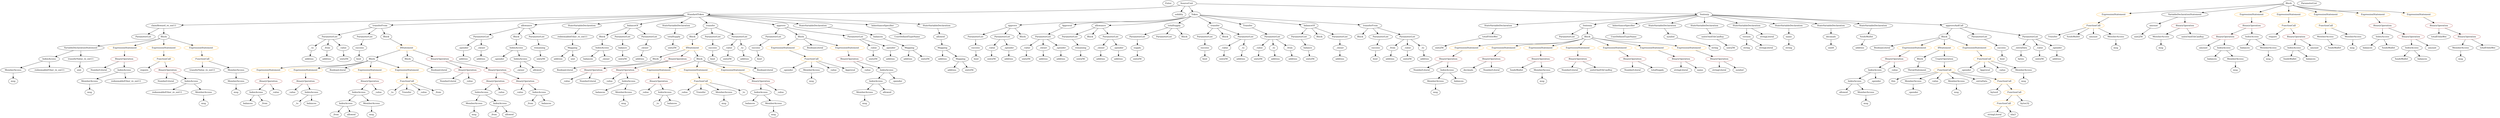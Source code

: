 strict digraph {
	graph [bb="0,0,13528,756"];
	node [label="\N"];
	Enter	[height=0.5,
		pos="6387,738",
		width=0.83628];
	StateVariableDeclaration_Unnamed_9	[color=black,
		height=0.5,
		label=StateVariableDeclaration,
		pos="8186,594",
		width=2.8184];
	VariableDeclaration_totalEthInWei	[color=black,
		height=0.5,
		label=totalEthInWei,
		pos="8141,522",
		width=1.7095];
	StateVariableDeclaration_Unnamed_9 -> VariableDeclaration_totalEthInWei	[pos="e,8152,540.1 8174.9,575.7 8169.8,567.81 8163.7,558.3 8158.1,549.55"];
	ContractDefinition_StandardToken	[color=black,
		height=0.5,
		label=StandardToken,
		pos="3781,666",
		width=1.8897];
	FunctionDefinition_claimReward_re_ent11	[color=black,
		height=0.5,
		label=claimReward_re_ent11,
		pos="896.03,594",
		width=2.6659];
	ContractDefinition_StandardToken -> FunctionDefinition_claimReward_re_ent11	[pos="e,990.89,597.3 3713.3,663.36 3333.5,654.14 1469.4,608.91 1002.3,597.58"];
	FunctionDefinition_transferFrom_1	[color=black,
		height=0.5,
		label=transferFrom,
		pos="2098,594",
		width=1.6402];
	ContractDefinition_StandardToken -> FunctionDefinition_transferFrom_1	[pos="e,2156.3,597.43 3714,662.21 3444.6,651.01 2441.9,609.3 2167.7,597.9"];
	FunctionDefinition_allowance_1	[color=black,
		height=0.5,
		label=allowance,
		pos="2859,594",
		width=1.3076];
	ContractDefinition_StandardToken -> FunctionDefinition_allowance_1	[pos="e,2904.6,599.22 3715.7,660.58 3588,651.89 3296.8,631.68 3052,612 3006.1,608.31 2954.1,603.7 2915.6,600.21"];
	StateVariableDeclaration_Unnamed	[color=black,
		height=0.5,
		label=StateVariableDeclaration,
		pos="3162,594",
		width=2.8184];
	ContractDefinition_StandardToken -> StateVariableDeclaration_Unnamed	[pos="e,3245.9,604.48 3719.4,658.03 3611.1,645.78 3385.8,620.3 3257.2,605.77"];
	FunctionDefinition_balanceOf_1	[color=black,
		height=0.5,
		label=balanceOf,
		pos="3436,594",
		width=1.3491];
	ContractDefinition_StandardToken -> FunctionDefinition_balanceOf_1	[pos="e,3477.9,603.5 3728.3,654.29 3663.4,641.14 3554.1,618.96 3489.1,605.78"];
	StateVariableDeclaration_Unnamed_3	[color=black,
		height=0.5,
		label=StateVariableDeclaration,
		pos="3673,594",
		width=2.8184];
	ContractDefinition_StandardToken -> StateVariableDeclaration_Unnamed_3	[pos="e,3698.8,611.72 3756.3,648.94 3742,639.71 3723.9,627.98 3708.2,617.81"];
	FunctionDefinition_transfer_1	[color=black,
		height=0.5,
		label=transfer,
		pos="3860,594",
		width=1.0719];
	ContractDefinition_StandardToken -> FunctionDefinition_transfer_1	[pos="e,3842.5,610.51 3799.7,648.41 3810,639.35 3822.8,627.99 3834,618.08"];
	FunctionDefinition_approve_1	[color=black,
		height=0.5,
		label=approve,
		pos="4221,594",
		width=1.1412];
	ContractDefinition_StandardToken -> FunctionDefinition_approve_1	[pos="e,4182.8,601.08 3838.1,655.92 3925.1,642.08 4089.3,615.96 4171.5,602.88"];
	StateVariableDeclaration_Unnamed_1	[color=black,
		height=0.5,
		label=StateVariableDeclaration,
		pos="4391,594",
		width=2.8184];
	ContractDefinition_StandardToken -> StateVariableDeclaration_Unnamed_1	[pos="e,4314.6,606.21 3844.1,658.84 3937.5,649.59 4118,631.11 4271,612 4281.5,610.69 4292.4,609.25 4303.3,607.77"];
	InheritanceSpecifier_Unnamed	[color=black,
		height=0.5,
		label=InheritanceSpecifier,
		pos="4720,594",
		width=2.3333];
	ContractDefinition_StandardToken -> InheritanceSpecifier_Unnamed	[pos="e,4642.2,601.11 3846.1,660.3 3972.3,651.16 4259.5,630.26 4501,612 4543.8,608.77 4591.2,605.1 4631,601.99"];
	StateVariableDeclaration_Unnamed_2	[color=black,
		height=0.5,
		label=StateVariableDeclaration,
		pos="4986,594",
		width=2.8184];
	ContractDefinition_StandardToken -> StateVariableDeclaration_Unnamed_2	[pos="e,4901.2,604.13 3848.4,662.63 4013.2,656.59 4449.6,639.17 4813,612 4838,610.14 4864.9,607.7 4889.8,605.26"];
	Identifier__owner_1	[color=black,
		height=0.5,
		label=_owner,
		pos="2810,306",
		width=1.0719];
	Block_Unnamed_18	[color=black,
		height=0.5,
		label=Block,
		pos="10474,522",
		width=0.90558];
	BooleanLiteral_Unnamed_5	[color=black,
		height=0.5,
		label=BooleanLiteral,
		pos="10143,450",
		width=1.7788];
	Block_Unnamed_18 -> BooleanLiteral_Unnamed_5	[pos="e,10191,462.22 10444,514.94 10395,505.31 10299,485.8 10217,468 10212,466.95 10207,465.83 10202,464.7"];
	ExpressionStatement_Unnamed_25	[color=orange,
		height=0.5,
		label=ExpressionStatement,
		pos="10314,450",
		width=2.458];
	Block_Unnamed_18 -> ExpressionStatement_Unnamed_25	[pos="e,10350,466.8 10449,510.06 10425,499.72 10389,483.94 10360,471.3"];
	IfStatement_Unnamed_2	[color=orange,
		height=0.5,
		label=IfStatement,
		pos="10474,450",
		width=1.4739];
	Block_Unnamed_18 -> IfStatement_Unnamed_2	[pos="e,10474,468.1 10474,503.7 10474,496.41 10474,487.73 10474,479.54"];
	ExpressionStatement_Unnamed_26	[color=orange,
		height=0.5,
		label=ExpressionStatement,
		pos="10634,450",
		width=2.458];
	Block_Unnamed_18 -> ExpressionStatement_Unnamed_26	[pos="e,10598,466.8 10499,510.06 10523,499.72 10559,483.94 10588,471.3"];
	MemberAccess_Unnamed_19	[color=black,
		height=0.5,
		label=MemberAccess,
		pos="12560,522",
		width=1.9174];
	Identifier_fundsWallet_5	[color=black,
		height=0.5,
		label=fundsWallet,
		pos="12610,450",
		width=1.5293];
	MemberAccess_Unnamed_19 -> Identifier_fundsWallet_5	[pos="e,12598,467.79 12572,504.05 12578,495.97 12585,486.12 12591,477.11"];
	IndexAccess_Unnamed_11	[color=black,
		height=0.5,
		label=IndexAccess,
		pos="260.03,378",
		width=1.6402];
	MemberAccess_Unnamed_6	[color=black,
		height=0.5,
		label=MemberAccess,
		pos="69.028,306",
		width=1.9174];
	IndexAccess_Unnamed_11 -> MemberAccess_Unnamed_6	[pos="e,108.04,321.3 223.2,363.5 193.5,352.62 151.43,337.2 118.73,325.22"];
	Identifier_redeemableEther_re_ent11_1	[color=black,
		height=0.5,
		label=redeemableEther_re_ent11,
		pos="265.03,306",
		width=3.0263];
	IndexAccess_Unnamed_11 -> Identifier_redeemableEther_re_ent11_1	[pos="e,263.81,324.1 261.26,359.7 261.78,352.41 262.4,343.73 262.99,335.54"];
	ParameterList_Unnamed_16	[color=black,
		height=0.5,
		label=ParameterList,
		pos="1795,522",
		width=1.7095];
	Parameter__to_3	[color=black,
		height=0.5,
		label=_to,
		pos="1662,450",
		width=0.75];
	ParameterList_Unnamed_16 -> Parameter__to_3	[pos="e,1682.6,461.82 1766.2,505.81 1744.5,494.41 1714.9,478.82 1692.8,467.18"];
	Parameter__from_1	[color=black,
		height=0.5,
		label=_from,
		pos="1750,450",
		width=0.93331];
	ParameterList_Unnamed_16 -> Parameter__from_1	[pos="e,1760.5,467.31 1784.1,504.05 1778.9,495.85 1772.4,485.83 1766.6,476.71"];
	Parameter__value_4	[color=black,
		height=0.5,
		label=_value,
		pos="1840,450",
		width=0.96103];
	ParameterList_Unnamed_16 -> Parameter__value_4	[pos="e,1829.5,467.31 1805.9,504.05 1811.2,495.85 1817.6,485.83 1823.5,476.71"];
	ParameterList_Unnamed_18	[color=black,
		height=0.5,
		label=ParameterList,
		pos="784.03,522",
		width=1.7095];
	FunctionDefinition_claimReward_re_ent11 -> ParameterList_Unnamed_18	[pos="e,809.1,538.67 869.2,576.23 854.09,566.79 835.04,554.88 818.79,544.73"];
	Block_Unnamed_12	[color=black,
		height=0.5,
		label=Block,
		pos="896.03,522",
		width=0.90558];
	FunctionDefinition_claimReward_re_ent11 -> Block_Unnamed_12	[pos="e,896.03,540.1 896.03,575.7 896.03,568.41 896.03,559.73 896.03,551.54"];
	IndexAccess_Unnamed_19	[color=black,
		height=0.5,
		label=IndexAccess,
		pos="12384,450",
		width=1.6402];
	Identifier_fundsWallet_1	[color=black,
		height=0.5,
		label=fundsWallet,
		pos="12361,378",
		width=1.5293];
	IndexAccess_Unnamed_19 -> Identifier_fundsWallet_1	[pos="e,12367,396.1 12378,431.7 12376,424.24 12373,415.32 12370,406.97"];
	Identifier_balances_8	[color=black,
		height=0.5,
		label=balances,
		pos="12477,378",
		width=1.1828];
	IndexAccess_Unnamed_19 -> Identifier_balances_8	[pos="e,12457,394.19 12406,432.76 12418,423.31 12434,411.27 12448,400.98"];
	ParameterList_Unnamed_22	[color=black,
		height=0.5,
		label=ParameterList,
		pos="4185,522",
		width=1.7095];
	Parameter_success_5	[color=black,
		height=0.5,
		label=success,
		pos="4141,450",
		width=1.1135];
	ParameterList_Unnamed_22 -> Parameter_success_5	[pos="e,4151.6,467.79 4174.4,504.05 4169.4,496.06 4163.2,486.33 4157.6,477.4"];
	ElementaryTypeName_uint256_6	[color=black,
		height=0.5,
		label=uint256,
		pos="6883,378",
		width=1.0442];
	BinaryOperation_Unnamed_2	[color=brown,
		height=0.5,
		label=BinaryOperation,
		pos="3231,306",
		width=1.9867];
	Identifier__value_1	[color=black,
		height=0.5,
		label=_value,
		pos="3087,234",
		width=0.96103];
	BinaryOperation_Unnamed_2 -> Identifier__value_1	[pos="e,3111.7,247.02 3199.1,289.46 3176.2,278.36 3145.5,263.41 3122,251.99"];
	NumberLiteral_Unnamed	[color=black,
		height=0.5,
		label=NumberLiteral,
		pos="3203,234",
		width=1.765];
	BinaryOperation_Unnamed_2 -> NumberLiteral_Unnamed	[pos="e,3209.9,252.1 3224.1,287.7 3221.1,280.15 3217.5,271.12 3214.1,262.68"];
	VariableDeclaration_redeemableEther_re_ent11	[color=black,
		height=0.5,
		label=redeemableEther_re_ent11,
		pos="3107,522",
		width=3.0263];
	Mapping_Unnamed	[color=black,
		height=0.5,
		label=Mapping,
		pos="3105,450",
		width=1.2105];
	VariableDeclaration_redeemableEther_re_ent11 -> Mapping_Unnamed	[pos="e,3105.5,468.1 3106.5,503.7 3106.3,496.41 3106.1,487.73 3105.8,479.54"];
	Identifier_this	[color=black,
		height=0.5,
		label=this,
		pos="10189,234",
		width=0.75];
	Identifier_msg_7	[color=black,
		height=0.5,
		label=msg,
		pos="1288,162",
		width=0.75];
	ElementaryTypeName_uint256_15	[color=black,
		height=0.5,
		label=uint256,
		pos="3654,450",
		width=1.0442];
	ElementaryTypeName_uint256_10	[color=black,
		height=0.5,
		label=uint256,
		pos="3386,378",
		width=1.0442];
	Identifier_msg_2	[color=black,
		height=0.5,
		label=msg,
		pos="3966,90",
		width=0.75];
	ExpressionStatement_Unnamed_1	[color=orange,
		height=0.5,
		label=ExpressionStatement,
		pos="3595,306",
		width=2.458];
	BinaryOperation_Unnamed_4	[color=brown,
		height=0.5,
		label=BinaryOperation,
		pos="3595,234",
		width=1.9867];
	ExpressionStatement_Unnamed_1 -> BinaryOperation_Unnamed_4	[pos="e,3595,252.1 3595,287.7 3595,280.41 3595,271.73 3595,263.54"];
	ElementaryTypeName_address_14	[color=black,
		height=0.5,
		label=address,
		pos="3020,378",
		width=1.0996];
	Mapping_Unnamed -> ElementaryTypeName_address_14	[pos="e,3038.5,394.25 3086.2,433.46 3074.7,424.07 3060,411.92 3047.3,401.48"];
	ElementaryTypeName_uint	[color=black,
		height=0.5,
		label=uint,
		pos="3105,378",
		width=0.75];
	Mapping_Unnamed -> ElementaryTypeName_uint	[pos="e,3105,396.1 3105,431.7 3105,424.41 3105,415.73 3105,407.54"];
	FunctionDefinition_transferFrom_1 -> ParameterList_Unnamed_16	[pos="e,1842.2,533.9 2052,582.37 1998.9,570.09 1911.3,549.86 1853.4,536.48"];
	ParameterList_Unnamed_17	[color=black,
		height=0.5,
		label=ParameterList,
		pos="2036,522",
		width=1.7095];
	FunctionDefinition_transferFrom_1 -> ParameterList_Unnamed_17	[pos="e,2050.6,539.47 2083.3,576.41 2075.8,567.95 2066.6,557.49 2058.2,548.08"];
	Block_Unnamed_9	[color=black,
		height=0.5,
		label=Block,
		pos="2151,522",
		width=0.90558];
	FunctionDefinition_transferFrom_1 -> Block_Unnamed_9	[pos="e,2139,538.83 2110.9,576.05 2117.3,567.56 2125.2,557.11 2132.3,547.73"];
	NumberLiteral_Unnamed_4	[color=black,
		height=0.5,
		label=NumberLiteral,
		pos="7743,306",
		width=1.765];
	Identifier__value_8	[color=black,
		height=0.5,
		label=_value,
		pos="1620,162",
		width=0.96103];
	MemberAccess_Unnamed_23	[color=black,
		height=0.5,
		label=MemberAccess,
		pos="10303,234",
		width=1.9174];
	Identifier__spender_5	[color=black,
		height=0.5,
		label=_spender,
		pos="10303,162",
		width=1.2521];
	MemberAccess_Unnamed_23 -> Identifier__spender_5	[pos="e,10303,180.1 10303,215.7 10303,208.41 10303,199.73 10303,191.54"];
	FunctionCall_Unnamed_9	[color=orange,
		height=0.5,
		label=FunctionCall,
		pos="10474,306",
		width=1.6125];
	FunctionCall_Unnamed_9 -> Identifier_this	[pos="e,10210,245.96 10431,293.69 10423,291.72 10415,289.74 10407,288 10327,269.85 10303,277.8 10225,252 10223,251.49 10222,250.92 10220,\
250.32"];
	FunctionCall_Unnamed_9 -> MemberAccess_Unnamed_23	[pos="e,10339,249.7 10440,291 10414,280.39 10378,265.69 10349,254.01"];
	Identifier__value_16	[color=black,
		height=0.5,
		label=_value,
		pos="10425,234",
		width=0.96103];
	FunctionCall_Unnamed_9 -> Identifier__value_16	[pos="e,10436,251.31 10462,288.05 10456,279.85 10449,269.83 10443,260.71"];
	MemberAccess_Unnamed_24	[color=black,
		height=0.5,
		label=MemberAccess,
		pos="10547,234",
		width=1.9174];
	FunctionCall_Unnamed_9 -> MemberAccess_Unnamed_24	[pos="e,10530,251.71 10491,288.41 10500,279.76 10512,269 10522,259.42"];
	Identifier__extraData	[color=black,
		height=0.5,
		label=_extraData,
		pos="10685,234",
		width=1.4046];
	FunctionCall_Unnamed_9 -> Identifier__extraData	[pos="e,10649,246.94 10513,292.16 10548,280.41 10601,263.01 10638,250.49"];
	FunctionCall_Unnamed_10	[color=orange,
		height=0.5,
		label=FunctionCall,
		pos="10812,234",
		width=1.6125];
	FunctionCall_Unnamed_9 -> FunctionCall_Unnamed_10	[pos="e,10769,246.44 10517,293.56 10525,291.6 10533,289.66 10541,288 10631,268.67 10655,271.33 10745,252 10749,251.09 10754,250.1 10758,\
249.07"];
	Identifier__from_1	[color=black,
		height=0.5,
		label=_from,
		pos="2618,18",
		width=0.93331];
	ParameterList_Unnamed_3	[color=black,
		height=0.5,
		label=ParameterList,
		pos="7095,522",
		width=1.7095];
	Parameter_balance	[color=black,
		height=0.5,
		label=balance,
		pos="7168,450",
		width=1.0719];
	ParameterList_Unnamed_3 -> Parameter_balance	[pos="e,7151.9,466.51 7112.3,504.41 7121.7,495.44 7133.4,484.21 7143.7,474.37"];
	Mapping_Unnamed_2	[color=black,
		height=0.5,
		label=Mapping,
		pos="5153,450",
		width=1.2105];
	ElementaryTypeName_address_20	[color=black,
		height=0.5,
		label=address,
		pos="5153,378",
		width=1.0996];
	Mapping_Unnamed_2 -> ElementaryTypeName_address_20	[pos="e,5153,396.1 5153,431.7 5153,424.41 5153,415.73 5153,407.54"];
	Mapping_Unnamed_3	[color=black,
		height=0.5,
		label=Mapping,
		pos="5254,378",
		width=1.2105];
	Mapping_Unnamed_2 -> Mapping_Unnamed_3	[pos="e,5232.3,394.07 5174.4,434.15 5188.5,424.38 5207.2,411.43 5223,400.54"];
	Identifier__to	[color=black,
		height=0.5,
		label=_to,
		pos="3586,90",
		width=0.75];
	FunctionDefinition_Tenteniy	[color=black,
		height=0.5,
		label=Tenteniy,
		pos="8632,594",
		width=1.1828];
	ParameterList_Unnamed_25	[color=black,
		height=0.5,
		label=ParameterList,
		pos="8520,522",
		width=1.7095];
	FunctionDefinition_Tenteniy -> ParameterList_Unnamed_25	[pos="e,8545.2,538.7 8608.8,578.5 8593.1,568.7 8572.2,555.59 8554.5,544.57"];
	Block_Unnamed_16	[color=black,
		height=0.5,
		label=Block,
		pos="8632,522",
		width=0.90558];
	FunctionDefinition_Tenteniy -> Block_Unnamed_16	[pos="e,8632,540.1 8632,575.7 8632,568.41 8632,559.73 8632,551.54"];
	Identifier__value_3	[color=black,
		height=0.5,
		label=_value,
		pos="3518,162",
		width=0.96103];
	VariableDeclaration__value	[color=black,
		height=0.5,
		label=_value,
		pos="6887,450",
		width=0.96103];
	VariableDeclaration__value -> ElementaryTypeName_uint256_6	[pos="e,6884,396.1 6886,431.7 6885.6,424.41 6885.1,415.73 6884.7,407.54"];
	Identifier__from_3	[color=black,
		height=0.5,
		label=_from,
		pos="1797,18",
		width=0.93331];
	VariableDeclaration__to	[color=black,
		height=0.5,
		label=_to,
		pos="6971,450",
		width=0.75];
	ElementaryTypeName_address_8	[color=black,
		height=0.5,
		label=address,
		pos="6978,378",
		width=1.0996];
	VariableDeclaration__to -> ElementaryTypeName_address_8	[pos="e,6976.3,396.1 6972.8,431.7 6973.5,424.41 6974.4,415.73 6975.2,407.54"];
	ParameterList_Unnamed_23	[color=black,
		height=0.5,
		label=ParameterList,
		pos="2590,522",
		width=1.7095];
	Parameter__spender_3	[color=black,
		height=0.5,
		label=_spender,
		pos="2488,450",
		width=1.2521];
	ParameterList_Unnamed_23 -> Parameter__spender_3	[pos="e,2509.9,466.03 2566.6,504.94 2552.5,495.25 2534.3,482.78 2519,472.27"];
	Parameter__owner_3	[color=black,
		height=0.5,
		label=_owner,
		pos="2590,450",
		width=1.0719];
	ParameterList_Unnamed_23 -> Parameter__owner_3	[pos="e,2590,468.1 2590,503.7 2590,496.41 2590,487.73 2590,479.54"];
	ElementaryTypeName_uint256_1	[color=black,
		height=0.5,
		label=uint256,
		pos="7170,378",
		width=1.0442];
	Identifier_amount_2	[color=black,
		height=0.5,
		label=amount,
		pos="11873,450",
		width=1.0581];
	VariableDeclaration_decimals	[color=black,
		height=0.5,
		label=decimals,
		pos="9920,522",
		width=1.1967];
	ElementaryTypeName_uint8	[color=black,
		height=0.5,
		label=uint8,
		pos="9920,450",
		width=0.7947];
	VariableDeclaration_decimals -> ElementaryTypeName_uint8	[pos="e,9920,468.1 9920,503.7 9920,496.41 9920,487.73 9920,479.54"];
	Identifier_msg_6	[color=black,
		height=0.5,
		label=msg,
		pos="69.028,234",
		width=0.75];
	MemberAccess_Unnamed_6 -> Identifier_msg_6	[pos="e,69.028,252.1 69.028,287.7 69.028,280.41 69.028,271.73 69.028,263.54"];
	BinaryOperation_Unnamed_20	[color=brown,
		height=0.5,
		label=BinaryOperation,
		pos="9359,378",
		width=1.9867];
	stringLiteral_Unnamed_3	[color=black,
		height=0.5,
		label=stringLiteral,
		pos="9359,306",
		width=1.5016];
	BinaryOperation_Unnamed_20 -> stringLiteral_Unnamed_3	[pos="e,9359,324.1 9359,359.7 9359,352.41 9359,343.73 9359,335.54"];
	Identifier_symbol	[color=black,
		height=0.5,
		label=symbol,
		pos="9469,306",
		width=1.0581];
	BinaryOperation_Unnamed_20 -> Identifier_symbol	[pos="e,9447,321.02 9384.5,360.76 9400.4,350.7 9420.8,337.71 9437.6,327.01"];
	IndexAccess_Unnamed_8	[color=black,
		height=0.5,
		label=IndexAccess,
		pos="1904,162",
		width=1.6402];
	IndexAccess_Unnamed_9	[color=black,
		height=0.5,
		label=IndexAccess,
		pos="1857,90",
		width=1.6402];
	IndexAccess_Unnamed_8 -> IndexAccess_Unnamed_9	[pos="e,1868.3,107.79 1892.7,144.05 1887.2,135.97 1880.6,126.12 1874.6,117.11"];
	MemberAccess_Unnamed_4	[color=black,
		height=0.5,
		label=MemberAccess,
		pos="2003,90",
		width=1.9174];
	IndexAccess_Unnamed_8 -> MemberAccess_Unnamed_4	[pos="e,1980,107.31 1926.5,145.12 1939.6,135.85 1956.3,124.01 1970.8,113.76"];
	MemberAccess_Unnamed_14	[color=black,
		height=0.5,
		label=MemberAccess,
		pos="13317,450",
		width=1.9174];
	Identifier_msg_13	[color=black,
		height=0.5,
		label=msg,
		pos="13317,378",
		width=0.75];
	MemberAccess_Unnamed_14 -> Identifier_msg_13	[pos="e,13317,396.1 13317,431.7 13317,424.41 13317,415.73 13317,407.54"];
	Block_Unnamed_8	[color=black,
		height=0.5,
		label=Block,
		pos="3571,378",
		width=0.90558];
	BooleanLiteral_Unnamed_1	[color=black,
		height=0.5,
		label=BooleanLiteral,
		pos="3077,306",
		width=1.7788];
	Block_Unnamed_8 -> BooleanLiteral_Unnamed_1	[pos="e,3123.2,318.73 3546.7,365.53 3541.3,363.38 3535.6,361.38 3530,360 3365.4,319.06 3317.5,351.3 3150,324 3144.8,323.15 3139.5,322.15 \
3134.1,321.07"];
	ExpressionStatement_Unnamed_12	[color=orange,
		height=0.5,
		label=ExpressionStatement,
		pos="7996,450",
		width=2.458];
	BinaryOperation_Unnamed_16	[color=brown,
		height=0.5,
		label=BinaryOperation,
		pos="7908,378",
		width=1.9867];
	ExpressionStatement_Unnamed_12 -> BinaryOperation_Unnamed_16	[pos="e,7928.8,395.55 7974.7,432.05 7963.6,423.22 7949.9,412.27 7937.7,402.62"];
	Parameter__extraData	[color=black,
		height=0.5,
		label=_extraData,
		pos="10890,450",
		width=1.4046];
	ElementaryTypeName_bytes	[color=black,
		height=0.5,
		label=bytes,
		pos="10890,378",
		width=0.85014];
	Parameter__extraData -> ElementaryTypeName_bytes	[pos="e,10890,396.1 10890,431.7 10890,424.41 10890,415.73 10890,407.54"];
	Identifier_balances_12	[color=black,
		height=0.5,
		label=balances,
		pos="11923,378",
		width=1.1828];
	IndexAccess_Unnamed_21	[color=black,
		height=0.5,
		label=IndexAccess,
		pos="13046,450",
		width=1.6402];
	Identifier_fundsWallet_3	[color=black,
		height=0.5,
		label=fundsWallet,
		pos="12988,378",
		width=1.5293];
	IndexAccess_Unnamed_21 -> Identifier_fundsWallet_3	[pos="e,13002,395.79 13032,432.05 13025,423.8 13017,413.7 13009,404.54"];
	Identifier_balances_10	[color=black,
		height=0.5,
		label=balances,
		pos="13104,378",
		width=1.1828];
	IndexAccess_Unnamed_21 -> Identifier_balances_10	[pos="e,13091,395.31 13060,432.05 13067,423.68 13076,413.4 13083,404.13"];
	VariableDeclarationStatement_Unnamed	[color=black,
		height=0.5,
		label=VariableDeclarationStatement,
		pos="434.03,450",
		width=3.3174];
	VariableDeclarationStatement_Unnamed -> IndexAccess_Unnamed_11	[pos="e,294.59,392.9 393.67,432.76 367.17,422.1 332.47,408.15 305.08,397.12"];
	VariableDeclaration_transferValue_re_ent11	[color=black,
		height=0.5,
		label=transferValue_re_ent11,
		pos="434.03,378",
		width=2.6798];
	VariableDeclarationStatement_Unnamed -> VariableDeclaration_transferValue_re_ent11	[pos="e,434.03,396.1 434.03,431.7 434.03,424.41 434.03,415.73 434.03,407.54"];
	Block_Unnamed_6	[color=black,
		height=0.5,
		label=Block,
		pos="3763,522",
		width=0.90558];
	IfStatement_Unnamed	[color=orange,
		height=0.5,
		label=IfStatement,
		pos="3763,450",
		width=1.4739];
	Block_Unnamed_6 -> IfStatement_Unnamed	[pos="e,3763,468.1 3763,503.7 3763,496.41 3763,487.73 3763,479.54"];
	MemberAccess_Unnamed_9	[color=black,
		height=0.5,
		label=MemberAccess,
		pos="496.03,234",
		width=1.9174];
	Identifier_msg_8	[color=black,
		height=0.5,
		label=msg,
		pos="496.03,162",
		width=0.75];
	MemberAccess_Unnamed_9 -> Identifier_msg_8	[pos="e,496.03,180.1 496.03,215.7 496.03,208.41 496.03,199.73 496.03,191.54"];
	NumberLiteral_Unnamed_5	[color=black,
		height=0.5,
		label=NumberLiteral,
		pos="8895,306",
		width=1.765];
	Identifier_balances	[color=black,
		height=0.5,
		label=balances,
		pos="3266,162",
		width=1.1828];
	VariableDeclaration_version	[color=black,
		height=0.5,
		label=version,
		pos="9478,522",
		width=1.0442];
	ElementaryTypeName_string_2	[color=black,
		height=0.5,
		label=string,
		pos="9478,450",
		width=0.864];
	VariableDeclaration_version -> ElementaryTypeName_string_2	[pos="e,9478,468.1 9478,503.7 9478,496.41 9478,487.73 9478,479.54"];
	stringLiteral_Unnamed	[color=black,
		height=0.5,
		label=stringLiteral,
		pos="9581,450",
		width=1.5016];
	VariableDeclaration_version -> stringLiteral_Unnamed	[pos="e,9558.1,466.61 9498.9,506.83 9513.2,497.08 9532.6,483.94 9548.9,472.85"];
	NumberLiteral_Unnamed_1	[color=black,
		height=0.5,
		label=NumberLiteral,
		pos="2423,234",
		width=1.765];
	Identifier__to_2	[color=black,
		height=0.5,
		label=_to,
		pos="1647,90",
		width=0.75];
	IndexAccess_Unnamed_7	[color=black,
		height=0.5,
		label=IndexAccess,
		pos="1415,162",
		width=1.6402];
	Identifier_balances_5	[color=black,
		height=0.5,
		label=balances,
		pos="1368,90",
		width=1.1828];
	IndexAccess_Unnamed_7 -> Identifier_balances_5	[pos="e,1379.3,107.79 1403.7,144.05 1398.2,135.97 1391.6,126.12 1385.6,117.11"];
	Identifier__from_2	[color=black,
		height=0.5,
		label=_from,
		pos="1462,90",
		width=0.93331];
	IndexAccess_Unnamed_7 -> Identifier__from_2	[pos="e,1451.1,107.31 1426.4,144.05 1431.9,135.85 1438.6,125.83 1444.8,116.71"];
	NumberLiteral_Unnamed_7	[color=black,
		height=0.5,
		label=NumberLiteral,
		pos="8559,306",
		width=1.765];
	Identifier_allowed_4	[color=black,
		height=0.5,
		label=allowed,
		pos="9909,162",
		width=1.0858];
	MemberAccess_Unnamed_10	[color=black,
		height=0.5,
		label=MemberAccess,
		pos="4721,162",
		width=1.9174];
	Identifier_msg_9	[color=black,
		height=0.5,
		label=msg,
		pos="4721,90",
		width=0.75];
	MemberAccess_Unnamed_10 -> Identifier_msg_9	[pos="e,4721,108.1 4721,143.7 4721,136.41 4721,127.73 4721,119.54"];
	BinaryOperation_Unnamed_30	[color=brown,
		height=0.5,
		label=BinaryOperation,
		pos="12013,522",
		width=1.9867];
	BinaryOperation_Unnamed_30 -> Identifier_amount_2	[pos="e,11898,463.69 11982,505.46 11960,494.62 11931,480.11 11909,468.79"];
	IndexAccess_Unnamed_23	[color=black,
		height=0.5,
		label=IndexAccess,
		pos="11988,450",
		width=1.6402];
	BinaryOperation_Unnamed_30 -> IndexAccess_Unnamed_23	[pos="e,11994,468.1 12007,503.7 12004,496.15 12001,487.12 11998,478.68"];
	BinaryOperation_Unnamed_18	[color=brown,
		height=0.5,
		label=BinaryOperation,
		pos="9155,378",
		width=1.9867];
	stringLiteral_Unnamed_2	[color=black,
		height=0.5,
		label=stringLiteral,
		pos="9155,306",
		width=1.5016];
	BinaryOperation_Unnamed_18 -> stringLiteral_Unnamed_2	[pos="e,9155,324.1 9155,359.7 9155,352.41 9155,343.73 9155,335.54"];
	Identifier_name	[color=black,
		height=0.5,
		label=name,
		pos="9257,306",
		width=0.83628];
	BinaryOperation_Unnamed_18 -> Identifier_name	[pos="e,9237.7,320.26 9178.9,360.59 9193.8,350.41 9212.9,337.29 9228.5,326.58"];
	ElementaryTypeName_address_22	[color=black,
		height=0.5,
		label=address,
		pos="10021,450",
		width=1.0996];
	NumberLiteral_Unnamed_3	[color=black,
		height=0.5,
		label=NumberLiteral,
		pos="538.03,306",
		width=1.765];
	Block_Unnamed_3	[color=black,
		height=0.5,
		label=Block,
		pos="7431,522",
		width=0.90558];
	BinaryOperation_Unnamed_16 -> NumberLiteral_Unnamed_4	[pos="e,7777.2,321.51 7872.6,361.98 7847.8,351.46 7814.5,337.32 7787.8,326.01"];
	IndexAccess_Unnamed_18	[color=black,
		height=0.5,
		label=IndexAccess,
		pos="7884,306",
		width=1.6402];
	BinaryOperation_Unnamed_16 -> IndexAccess_Unnamed_18	[pos="e,7889.9,324.1 7902.1,359.7 7899.5,352.24 7896.5,343.32 7893.6,334.97"];
	ExpressionStatement_Unnamed_23	[color=orange,
		height=0.5,
		label=ExpressionStatement,
		pos="11450,666",
		width=2.458];
	FunctionCall_Unnamed_6	[color=orange,
		height=0.5,
		label=FunctionCall,
		pos="11289,594",
		width=1.6125];
	ExpressionStatement_Unnamed_23 -> FunctionCall_Unnamed_6	[pos="e,11322,609.23 11414,649.29 11390,638.78 11358,624.89 11332,613.8"];
	BinaryOperation_Unnamed_23	[color=brown,
		height=0.5,
		label=BinaryOperation,
		pos="13192,594",
		width=1.9867];
	Identifier_totalEthInWei	[color=black,
		height=0.5,
		label=totalEthInWei,
		pos="13192,522",
		width=1.7095];
	BinaryOperation_Unnamed_23 -> Identifier_totalEthInWei	[pos="e,13192,540.1 13192,575.7 13192,568.41 13192,559.73 13192,551.54"];
	BinaryOperation_Unnamed_24	[color=brown,
		height=0.5,
		label=BinaryOperation,
		pos="13343,522",
		width=1.9867];
	BinaryOperation_Unnamed_23 -> BinaryOperation_Unnamed_24	[pos="e,13310,538.33 13225,577.64 13247,567.47 13276,554.04 13300,543.03"];
	InheritanceSpecifier_Unnamed_1	[color=black,
		height=0.5,
		label=InheritanceSpecifier,
		pos="8833,594",
		width=2.3333];
	UserDefinedTypeName_Unnamed_1	[color=black,
		height=0.5,
		label=UserDefinedTypeName,
		pos="8833,522",
		width=2.7214];
	InheritanceSpecifier_Unnamed_1 -> UserDefinedTypeName_Unnamed_1	[pos="e,8833,540.1 8833,575.7 8833,568.41 8833,559.73 8833,551.54"];
	Identifier_require	[color=black,
		height=0.5,
		label=require,
		pos="792.03,306",
		width=1.0026];
	Identifier__spender_4	[color=black,
		height=0.5,
		label=_spender,
		pos="10595,306",
		width=1.2521];
	ElementaryTypeName_address_18	[color=black,
		height=0.5,
		label=address,
		pos="2488,378",
		width=1.0996];
	Parameter__spender_3 -> ElementaryTypeName_address_18	[pos="e,2488,396.1 2488,431.7 2488,424.41 2488,415.73 2488,407.54"];
	ElementaryTypeName_address_21	[color=black,
		height=0.5,
		label=address,
		pos="5206,306",
		width=1.0996];
	ElementaryTypeName_address_11	[color=black,
		height=0.5,
		label=address,
		pos="4071,378",
		width=1.0996];
	ElementaryTypeName_address	[color=black,
		height=0.5,
		label=address,
		pos="7319,378",
		width=1.0996];
	ElementaryTypeName_address_10	[color=black,
		height=0.5,
		label=address,
		pos="5820,378",
		width=1.0996];
	ParameterList_Unnamed_11	[color=black,
		height=0.5,
		label=ParameterList,
		pos="5859,522",
		width=1.7095];
	Parameter_remaining	[color=black,
		height=0.5,
		label=remaining,
		pos="5929,450",
		width=1.2798];
	ParameterList_Unnamed_11 -> Parameter_remaining	[pos="e,5913,466.99 5875.6,504.41 5884.4,495.66 5895.3,484.75 5904.9,475.08"];
	IndexAccess_Unnamed_9 -> Identifier__from_3	[pos="e,1810.3,34.511 1842.8,72.411 1835.3,63.62 1825.9,52.663 1817.6,42.965"];
	Identifier_allowed_1	[color=black,
		height=0.5,
		label=allowed,
		pos="1888,18",
		width=1.0858];
	IndexAccess_Unnamed_9 -> Identifier_allowed_1	[pos="e,1880.5,36.104 1864.7,71.697 1868.1,64.067 1872.1,54.916 1875.9,46.396"];
	FunctionDefinition_approve	[color=black,
		height=0.5,
		label=approve,
		pos="5543,594",
		width=1.1412];
	ParameterList_Unnamed_9	[color=black,
		height=0.5,
		label=ParameterList,
		pos="5342,522",
		width=1.7095];
	FunctionDefinition_approve -> ParameterList_Unnamed_9	[pos="e,5380.4,536.37 5511.6,582.06 5479.4,570.83 5428.7,553.18 5391.1,540.1"];
	ParameterList_Unnamed_8	[color=black,
		height=0.5,
		label=ParameterList,
		pos="5487,522",
		width=1.7095];
	FunctionDefinition_approve -> ParameterList_Unnamed_8	[pos="e,5500.3,539.63 5530,576.76 5523.4,568.4 5515,558.02 5507.5,548.61"];
	Block_Unnamed_4	[color=black,
		height=0.5,
		label=Block,
		pos="5599,522",
		width=0.90558];
	FunctionDefinition_approve -> Block_Unnamed_4	[pos="e,5586.5,538.67 5556,576.76 5563,568.07 5571.7,557.19 5579.4,547.49"];
	VariableDeclaration__value_1	[color=black,
		height=0.5,
		label=_value,
		pos="5627,450",
		width=0.96103];
	ElementaryTypeName_uint256_7	[color=black,
		height=0.5,
		label=uint256,
		pos="5625,378",
		width=1.0442];
	VariableDeclaration__value_1 -> ElementaryTypeName_uint256_7	[pos="e,5625.5,396.1 5626.5,431.7 5626.3,424.41 5626.1,415.73 5625.8,407.54"];
	BinaryOperation_Unnamed_3	[color=brown,
		height=0.5,
		label=BinaryOperation,
		pos="4184,234",
		width=1.9867];
	IndexAccess_Unnamed_1	[color=black,
		height=0.5,
		label=IndexAccess,
		pos="4184,162",
		width=1.6402];
	BinaryOperation_Unnamed_3 -> IndexAccess_Unnamed_1	[pos="e,4184,180.1 4184,215.7 4184,208.41 4184,199.73 4184,191.54"];
	Identifier__value_2	[color=black,
		height=0.5,
		label=_value,
		pos="4296,162",
		width=0.96103];
	BinaryOperation_Unnamed_3 -> Identifier__value_2	[pos="e,4274.7,176.33 4210,216.76 4226.4,206.5 4247.7,193.18 4265,182.37"];
	Parameter_success_3	[color=black,
		height=0.5,
		label=success,
		pos="3878,450",
		width=1.1135];
	ElementaryTypeName_bool_3	[color=black,
		height=0.5,
		label=bool,
		pos="3893,378",
		width=0.76697];
	Parameter_success_3 -> ElementaryTypeName_bool_3	[pos="e,3889.4,396.1 3881.7,431.7 3883.3,424.32 3885.2,415.52 3887,407.25"];
	EventDefinition_Approval	[color=black,
		height=0.5,
		label=Approval,
		pos="5789,594",
		width=1.266];
	ParameterList_Unnamed_13	[color=black,
		height=0.5,
		label=ParameterList,
		pos="5718,522",
		width=1.7095];
	EventDefinition_Approval -> ParameterList_Unnamed_13	[pos="e,5734.9,539.63 5772.6,576.76 5763.7,568.06 5752.7,557.15 5742.8,547.43"];
	Block_Unnamed_12 -> VariableDeclarationStatement_Unnamed	[pos="e,527.89,461.47 871.68,509.66 866.29,507.5 860.54,505.46 855.03,504 825.18,496.09 653.84,475.8 539.15,462.75"];
	ExpressionStatement_Unnamed_9	[color=orange,
		height=0.5,
		label=ExpressionStatement,
		pos="696.03,450",
		width=2.458];
	Block_Unnamed_12 -> ExpressionStatement_Unnamed_9	[pos="e,742.95,465.67 870.99,510.29 865.74,508.13 860.23,505.94 855.03,504 821.77,491.58 784.09,478.96 753.77,469.15"];
	ExpressionStatement_Unnamed_7	[color=orange,
		height=0.5,
		label=ExpressionStatement,
		pos="896.03,450",
		width=2.458];
	Block_Unnamed_12 -> ExpressionStatement_Unnamed_7	[pos="e,896.03,468.1 896.03,503.7 896.03,496.41 896.03,487.73 896.03,479.54"];
	ExpressionStatement_Unnamed_8	[color=orange,
		height=0.5,
		label=ExpressionStatement,
		pos="1095,450",
		width=2.458];
	Block_Unnamed_12 -> ExpressionStatement_Unnamed_8	[pos="e,1051.9,466.17 922.87,511.56 953.12,500.92 1003.1,483.34 1041.4,469.86"];
	Parameter__owner_2	[color=black,
		height=0.5,
		label=_owner,
		pos="3502,450",
		width=1.0719];
	ElementaryTypeName_address_15	[color=black,
		height=0.5,
		label=address,
		pos="3481,378",
		width=1.0996];
	Parameter__owner_2 -> ElementaryTypeName_address_15	[pos="e,3486.2,396.1 3496.8,431.7 3494.6,424.24 3491.9,415.32 3489.4,406.97"];
	BinaryOperation_Unnamed_27	[color=brown,
		height=0.5,
		label=BinaryOperation,
		pos="12882,594",
		width=1.9867];
	IndexAccess_Unnamed_20	[color=black,
		height=0.5,
		label=IndexAccess,
		pos="12882,522",
		width=1.6402];
	BinaryOperation_Unnamed_27 -> IndexAccess_Unnamed_20	[pos="e,12882,540.1 12882,575.7 12882,568.41 12882,559.73 12882,551.54"];
	BinaryOperation_Unnamed_28	[color=brown,
		height=0.5,
		label=BinaryOperation,
		pos="13041,522",
		width=1.9867];
	BinaryOperation_Unnamed_27 -> BinaryOperation_Unnamed_28	[pos="e,13007,538.16 12917,577.81 12940,567.54 12971,553.87 12996,542.75"];
	IndexAccess_Unnamed_12	[color=black,
		height=0.5,
		label=IndexAccess,
		pos="679.03,306",
		width=1.6402];
	IndexAccess_Unnamed_12 -> MemberAccess_Unnamed_9	[pos="e,533.86,249.47 643.31,291.34 615.12,280.55 575.5,265.4 544.45,253.52"];
	Identifier_redeemableEther_re_ent11_2	[color=black,
		height=0.5,
		label=redeemableEther_re_ent11,
		pos="692.03,234",
		width=3.0263];
	IndexAccess_Unnamed_12 -> Identifier_redeemableEther_re_ent11_2	[pos="e,688.85,252.1 682.24,287.7 683.61,280.32 685.24,271.52 686.78,263.25"];
	MemberAccess_Unnamed_21	[color=black,
		height=0.5,
		label=MemberAccess,
		pos="10035,162",
		width=1.9174];
	Identifier_msg_19	[color=black,
		height=0.5,
		label=msg,
		pos="10035,90",
		width=0.75];
	MemberAccess_Unnamed_21 -> Identifier_msg_19	[pos="e,10035,108.1 10035,143.7 10035,136.41 10035,127.73 10035,119.54"];
	ParameterList_Unnamed_7	[color=black,
		height=0.5,
		label=ParameterList,
		pos="7543,522",
		width=1.7095];
	Parameter_success_1	[color=black,
		height=0.5,
		label=success,
		pos="7505,450",
		width=1.1135];
	ParameterList_Unnamed_7 -> Parameter_success_1	[pos="e,7514.1,467.79 7533.8,504.05 7529.5,496.14 7524.3,486.54 7519.5,477.69"];
	ParameterList_Unnamed_5	[color=black,
		height=0.5,
		label=ParameterList,
		pos="6589,522",
		width=1.7095];
	Parameter_success	[color=black,
		height=0.5,
		label=success,
		pos="6589,450",
		width=1.1135];
	ParameterList_Unnamed_5 -> Parameter_success	[pos="e,6589,468.1 6589,503.7 6589,496.41 6589,487.73 6589,479.54"];
	MemberAccess_Unnamed_12	[color=black,
		height=0.5,
		label=MemberAccess,
		pos="7819,234",
		width=1.9174];
	IndexAccess_Unnamed_18 -> MemberAccess_Unnamed_12	[pos="e,7834.8,251.96 7868.6,288.41 7860.8,279.99 7851.1,269.58 7842.4,260.2"];
	Identifier_balances_7	[color=black,
		height=0.5,
		label=balances,
		pos="7949,234",
		width=1.1828];
	IndexAccess_Unnamed_18 -> Identifier_balances_7	[pos="e,7934.2,250.99 7899.4,288.41 7907.5,279.74 7917.5,268.97 7926.4,259.38"];
	BinaryOperation_Unnamed_8	[color=brown,
		height=0.5,
		label=BinaryOperation,
		pos="2673,234",
		width=1.9867];
	IndexAccess_Unnamed_4	[color=black,
		height=0.5,
		label=IndexAccess,
		pos="2598,162",
		width=1.6402];
	BinaryOperation_Unnamed_8 -> IndexAccess_Unnamed_4	[pos="e,2615.7,179.47 2655.3,216.41 2645.9,207.69 2634.3,196.85 2624,187.21"];
	Identifier__value_6	[color=black,
		height=0.5,
		label=_value,
		pos="2710,162",
		width=0.96103];
	BinaryOperation_Unnamed_8 -> Identifier__value_6	[pos="e,2701.2,179.62 2682.2,215.7 2686.3,207.87 2691.3,198.44 2695.9,189.73"];
	Identifier__value_7	[color=black,
		height=0.5,
		label=_value,
		pos="2539,234",
		width=0.96103];
	Block_Unnamed_15	[color=black,
		height=0.5,
		label=Block,
		pos="2803,522",
		width=0.90558];
	IndexAccess_Unnamed_16	[color=black,
		height=0.5,
		label=IndexAccess,
		pos="2802,450",
		width=1.6402];
	Block_Unnamed_15 -> IndexAccess_Unnamed_16	[pos="e,2802.3,468.1 2802.8,503.7 2802.7,496.41 2802.6,487.73 2802.4,479.54"];
	VariableDeclarationStatement_Unnamed_1	[color=black,
		height=0.5,
		label=VariableDeclarationStatement,
		pos="11794,666",
		width=3.3174];
	VariableDeclaration_amount	[color=black,
		height=0.5,
		label=amount,
		pos="11581,594",
		width=1.0581];
	VariableDeclarationStatement_Unnamed_1 -> VariableDeclaration_amount	[pos="e,11612,605.09 11746,649.12 11709,636.92 11658,620.26 11623,608.66"];
	BinaryOperation_Unnamed_25	[color=brown,
		height=0.5,
		label=BinaryOperation,
		pos="11794,594",
		width=1.9867];
	VariableDeclarationStatement_Unnamed_1 -> BinaryOperation_Unnamed_25	[pos="e,11794,612.1 11794,647.7 11794,640.41 11794,631.73 11794,623.54"];
	ElementaryTypeName_uint256_3	[color=black,
		height=0.5,
		label=uint256,
		pos="7684,378",
		width=1.0442];
	ElementaryTypeName_address_1	[color=black,
		height=0.5,
		label=address,
		pos="6788,378",
		width=1.0996];
	stringLiteral_Unnamed_4	[color=black,
		height=0.5,
		label=stringLiteral,
		pos="10759,18",
		width=1.5016];
	BinaryOperation_Unnamed_31	[color=brown,
		height=0.5,
		label=BinaryOperation,
		pos="10201,378",
		width=1.9867];
	ExpressionStatement_Unnamed_25 -> BinaryOperation_Unnamed_31	[pos="e,10227,395.23 10287,432.41 10272,423.1 10253,411.37 10237,401.27"];
	Identifier_require_1	[color=black,
		height=0.5,
		label=require,
		pos="12275,522",
		width=1.0026];
	NumberLiteral_Unnamed_2	[color=black,
		height=0.5,
		label=NumberLiteral,
		pos="906.03,234",
		width=1.765];
	Identifier_Transfer_2	[color=black,
		height=0.5,
		label=Transfer,
		pos="11063,522",
		width=1.1689];
	Identifier_amount	[color=black,
		height=0.5,
		label=amount,
		pos="12499,450",
		width=1.0581];
	FunctionDefinition_allowance_1 -> ParameterList_Unnamed_23	[pos="e,2634.9,534.67 2820.8,583.05 2775.1,571.16 2698.3,551.18 2646,537.56"];
	FunctionDefinition_allowance_1 -> Block_Unnamed_15	[pos="e,2815.8,538.99 2845.8,576.41 2839,567.92 2830.6,557.41 2823,547.96"];
	ParameterList_Unnamed_24	[color=black,
		height=0.5,
		label=ParameterList,
		pos="2916,522",
		width=1.7095];
	FunctionDefinition_allowance_1 -> ParameterList_Unnamed_24	[pos="e,2902.2,539.96 2872.5,576.41 2879.3,568.16 2887.5,558.01 2895,548.78"];
	Block_Unnamed_19	[color=black,
		height=0.5,
		label=Block,
		pos="10340,378",
		width=0.90558];
	IfStatement_Unnamed_2 -> Block_Unnamed_19	[pos="e,10363,391.09 10446,434.33 10425,423.25 10396,408.02 10373,396.34"];
	UnaryOperation_Unnamed	[color=black,
		height=0.5,
		label=UnaryOperation,
		pos="10474,378",
		width=1.9452];
	IfStatement_Unnamed_2 -> UnaryOperation_Unnamed	[pos="e,10474,396.1 10474,431.7 10474,424.41 10474,415.73 10474,407.54"];
	Identifier_balances_4	[color=black,
		height=0.5,
		label=balances,
		pos="1735,90",
		width=1.1828];
	BinaryOperation_Unnamed_12	[color=brown,
		height=0.5,
		label=BinaryOperation,
		pos="2001,234",
		width=1.9867];
	BinaryOperation_Unnamed_12 -> IndexAccess_Unnamed_8	[pos="e,1926.1,178.91 1978.5,216.76 1965.7,207.51 1949.4,195.77 1935.4,185.63"];
	Identifier__value_10	[color=black,
		height=0.5,
		label=_value,
		pos="2016,162",
		width=0.96103];
	BinaryOperation_Unnamed_12 -> Identifier__value_10	[pos="e,2012.4,180.1 2004.7,215.7 2006.3,208.32 2008.2,199.52 2010,191.25"];
	StateVariableDeclaration_Unnamed_6	[color=black,
		height=0.5,
		label=StateVariableDeclaration,
		pos="9036,594",
		width=2.8184];
	VariableDeclaration_symbol	[color=black,
		height=0.5,
		label=symbol,
		pos="9076,522",
		width=1.0581];
	StateVariableDeclaration_Unnamed_6 -> VariableDeclaration_symbol	[pos="e,9066.5,539.62 9045.9,575.7 9050.4,567.78 9055.9,558.23 9060.9,549.44"];
	BinaryOperation_Unnamed_21	[color=brown,
		height=0.5,
		label=BinaryOperation,
		pos="8581,378",
		width=1.9867];
	BinaryOperation_Unnamed_21 -> NumberLiteral_Unnamed_7	[pos="e,8564.4,324.1 8575.6,359.7 8573.2,352.24 8570.4,343.32 8567.8,334.97"];
	Identifier_unitsOneEthCanBuy	[color=black,
		height=0.5,
		label=unitsOneEthCanBuy,
		pos="8727,306",
		width=2.3887];
	BinaryOperation_Unnamed_21 -> Identifier_unitsOneEthCanBuy	[pos="e,8693.5,323.06 8613.1,361.64 8633.6,351.77 8660.6,338.83 8683.2,328.01"];
	ElementaryTypeName_uint_1	[color=black,
		height=0.5,
		label=uint,
		pos="429.03,306",
		width=0.75];
	ElementaryTypeName_string_1	[color=black,
		height=0.5,
		label=string,
		pos="9304,450",
		width=0.864];
	BinaryOperation_Unnamed_9	[color=brown,
		height=0.5,
		label=BinaryOperation,
		pos="2521,306",
		width=1.9867];
	BinaryOperation_Unnamed_9 -> NumberLiteral_Unnamed_1	[pos="e,2445.6,251.15 2498.3,288.76 2485.3,279.49 2468.8,267.71 2454.6,257.55"];
	BinaryOperation_Unnamed_9 -> Identifier__value_7	[pos="e,2534.6,252.1 2525.5,287.7 2527.4,280.32 2529.6,271.52 2531.8,263.25"];
	Identifier__spender_2	[color=black,
		height=0.5,
		label=_spender,
		pos="2688,378",
		width=1.2521];
	SourceUnit_Unnamed	[color=black,
		height=0.5,
		label=SourceUnit,
		pos="6488,738",
		width=1.46];
	SourceUnit_Unnamed -> ContractDefinition_StandardToken	[pos="e,3849.2,667.36 6450.3,725.06 6442.4,723 6434,721.15 6426,720 6167.1,682.5 4273.5,669.77 3860.5,667.42"];
	PragmaDirective_solidity	[color=black,
		height=0.5,
		label=solidity,
		pos="6443,666",
		width=1.0442];
	SourceUnit_Unnamed -> PragmaDirective_solidity	[pos="e,6453.5,683.31 6477.1,720.05 6471.9,711.85 6465.4,701.83 6459.6,692.71"];
	ContractDefinition_Token	[color=black,
		height=0.5,
		label=Token,
		pos="6533,666",
		width=0.96103];
	SourceUnit_Unnamed -> ContractDefinition_Token	[pos="e,6522.5,683.31 6498.9,720.05 6504.2,711.85 6510.6,701.83 6516.5,692.71"];
	ContractDefinition_Tenteniy	[color=black,
		height=0.5,
		label=Tenteniy,
		pos="9257,666",
		width=1.1828];
	SourceUnit_Unnamed -> ContractDefinition_Tenteniy	[pos="e,9214.3,668.08 6540.6,735.67 6887.9,726.89 8850.9,677.27 9202.9,668.37"];
	ElementaryTypeName_address_13	[color=black,
		height=0.5,
		label=address,
		pos="1651,378",
		width=1.0996];
	Parameter__to_3 -> ElementaryTypeName_address_13	[pos="e,1653.7,396.1 1659.3,431.7 1658.1,424.32 1656.8,415.52 1655.5,407.25"];
	Identifier__from	[color=black,
		height=0.5,
		label=_from,
		pos="2880,90",
		width=0.93331];
	ThrowStatement_Unnamed	[color=black,
		height=0.5,
		label=ThrowStatement,
		pos="10326,306",
		width=2.0006];
	ElementaryTypeName_bytes4	[color=black,
		height=0.5,
		label=bytes4,
		pos="10756,162",
		width=0.97489];
	Identifier__value	[color=black,
		height=0.5,
		label=_value,
		pos="3319,234",
		width=0.96103];
	Identifier_balances_1	[color=black,
		height=0.5,
		label=balances,
		pos="4119,90",
		width=1.1828];
	IndexAccess_Unnamed_1 -> Identifier_balances_1	[pos="e,4133.9,106.99 4168.6,144.41 4160.6,135.74 4150.6,124.97 4141.7,115.38"];
	MemberAccess_Unnamed_1	[color=black,
		height=0.5,
		label=MemberAccess,
		pos="4249,90",
		width=1.9174];
	IndexAccess_Unnamed_1 -> MemberAccess_Unnamed_1	[pos="e,4233.3,107.96 4199.4,144.41 4207.2,135.99 4216.9,125.58 4225.6,116.2"];
	VariableDeclaration_totalSupply	[color=black,
		height=0.5,
		label=totalSupply,
		pos="3658,522",
		width=1.4739];
	VariableDeclaration_totalSupply -> ElementaryTypeName_uint256_15	[pos="e,3655,468.1 3657,503.7 3656.6,496.41 3656.1,487.73 3655.7,479.54"];
	BinaryOperation_Unnamed_29	[color=brown,
		height=0.5,
		label=BinaryOperation,
		pos="12162,594",
		width=1.9867];
	BinaryOperation_Unnamed_29 -> BinaryOperation_Unnamed_30	[pos="e,12046,538.45 12129,577.64 12108,567.55 12080,554.25 12056,543.29"];
	IndexAccess_Unnamed_22	[color=black,
		height=0.5,
		label=IndexAccess,
		pos="12162,522",
		width=1.6402];
	BinaryOperation_Unnamed_29 -> IndexAccess_Unnamed_22	[pos="e,12162,540.1 12162,575.7 12162,568.41 12162,559.73 12162,551.54"];
	Parameter__value_6	[color=black,
		height=0.5,
		label=_value,
		pos="10993,450",
		width=0.96103];
	ElementaryTypeName_uint256_19	[color=black,
		height=0.5,
		label=uint256,
		pos="10993,378",
		width=1.0442];
	Parameter__value_6 -> ElementaryTypeName_uint256_19	[pos="e,10993,396.1 10993,431.7 10993,424.41 10993,415.73 10993,407.54"];
	ElementaryTypeName_address_23	[color=black,
		height=0.5,
		label=address,
		pos="11091,378",
		width=1.0996];
	VariableDeclaration__owner	[color=black,
		height=0.5,
		label=_owner,
		pos="5718,450",
		width=1.0719];
	ElementaryTypeName_address_9	[color=black,
		height=0.5,
		label=address,
		pos="5720,378",
		width=1.0996];
	VariableDeclaration__owner -> ElementaryTypeName_address_9	[pos="e,5719.5,396.1 5718.5,431.7 5718.7,424.41 5719,415.73 5719.2,407.54"];
	Parameter_success_4	[color=black,
		height=0.5,
		label=success,
		pos="2031,450",
		width=1.1135];
	ParameterList_Unnamed_17 -> Parameter_success_4	[pos="e,2032.2,468.1 2034.8,503.7 2034.3,496.41 2033.7,487.73 2033.1,479.54"];
	MemberAccess_Unnamed_15	[color=black,
		height=0.5,
		label=MemberAccess,
		pos="11664,522",
		width=1.9174];
	Identifier_msg_14	[color=black,
		height=0.5,
		label=msg,
		pos="11664,450",
		width=0.75];
	MemberAccess_Unnamed_15 -> Identifier_msg_14	[pos="e,11664,468.1 11664,503.7 11664,496.41 11664,487.73 11664,479.54"];
	ElementaryTypeName_address_6	[color=black,
		height=0.5,
		label=address,
		pos="6134,378",
		width=1.0996];
	Parameter__value_3	[color=black,
		height=0.5,
		label=_value,
		pos="3976,450",
		width=0.96103];
	ElementaryTypeName_uint256_8	[color=black,
		height=0.5,
		label=uint256,
		pos="3976,378",
		width=1.0442];
	Parameter__value_3 -> ElementaryTypeName_uint256_8	[pos="e,3976,396.1 3976,431.7 3976,424.41 3976,415.73 3976,407.54"];
	ExpressionStatement_Unnamed_22	[color=orange,
		height=0.5,
		label=ExpressionStatement,
		pos="12163,666",
		width=2.458];
	ExpressionStatement_Unnamed_22 -> BinaryOperation_Unnamed_29	[pos="e,12162,612.1 12163,647.7 12163,640.41 12163,631.73 12162,623.54"];
	Identifier__value_5	[color=black,
		height=0.5,
		label=_value,
		pos="2815,162",
		width=0.96103];
	ParameterList_Unnamed_13 -> VariableDeclaration__value_1	[pos="e,5645.9,465.48 5696.9,504.76 5684.4,495.12 5668.3,482.77 5654.8,472.34"];
	ParameterList_Unnamed_13 -> VariableDeclaration__owner	[pos="e,5718,468.1 5718,503.7 5718,496.41 5718,487.73 5718,479.54"];
	VariableDeclaration__spender	[color=black,
		height=0.5,
		label=_spender,
		pos="5820,450",
		width=1.2521];
	ParameterList_Unnamed_13 -> VariableDeclaration__spender	[pos="e,5798.1,466.03 5741.4,504.94 5755.6,495.25 5773.7,482.78 5789,472.27"];
	StateVariableDeclaration_Unnamed_8	[color=black,
		height=0.5,
		label=StateVariableDeclaration,
		pos="9257,594",
		width=2.8184];
	VariableDeclaration_unitsOneEthCanBuy	[color=black,
		height=0.5,
		label=unitsOneEthCanBuy,
		pos="9297,522",
		width=2.3887];
	StateVariableDeclaration_Unnamed_8 -> VariableDeclaration_unitsOneEthCanBuy	[pos="e,9287.3,540.1 9266.9,575.7 9271.4,567.9 9276.7,558.51 9281.7,549.83"];
	IndexAccess_Unnamed_15	[color=black,
		height=0.5,
		label=IndexAccess,
		pos="4784,234",
		width=1.6402];
	IndexAccess_Unnamed_15 -> MemberAccess_Unnamed_10	[pos="e,4736.3,179.96 4769.1,216.41 4761.6,208.08 4752.3,197.8 4744,188.49"];
	Identifier_allowed_2	[color=black,
		height=0.5,
		label=allowed,
		pos="4847,162",
		width=1.0858];
	IndexAccess_Unnamed_15 -> Identifier_allowed_2	[pos="e,4832.6,178.99 4799,216.41 4806.8,207.74 4816.5,196.97 4825.1,187.38"];
	Parameter_balance -> ElementaryTypeName_uint256_1	[pos="e,7169.5,396.1 7168.5,431.7 7168.7,424.41 7169,415.73 7169.2,407.54"];
	Identifier_redeemableEther_re_ent11	[color=black,
		height=0.5,
		label=redeemableEther_re_ent11,
		pos="914.03,162",
		width=3.0263];
	FunctionCall_Unnamed_12	[color=orange,
		height=0.5,
		label=FunctionCall,
		pos="10809,90",
		width=1.6125];
	FunctionCall_Unnamed_12 -> stringLiteral_Unnamed_4	[pos="e,10771,35.789 10797,72.055 10791,63.973 10784,54.121 10778,45.112"];
	Identifier_sha3	[color=black,
		height=0.5,
		label=sha3,
		pos="10859,18",
		width=0.76697];
	FunctionCall_Unnamed_12 -> Identifier_sha3	[pos="e,10848,34.829 10821,72.055 10827,63.646 10835,53.323 10841,44.025"];
	StateVariableDeclaration_Unnamed -> VariableDeclaration_redeemableEther_re_ent11	[pos="e,3120.5,540.1 3148.4,575.7 3142.1,567.64 3134.4,557.89 3127.4,548.98"];
	Parameter_remaining_1	[color=black,
		height=0.5,
		label=remaining,
		pos="2925,450",
		width=1.2798];
	ParameterList_Unnamed_24 -> Parameter_remaining_1	[pos="e,2922.8,468.1 2918.3,503.7 2919.2,496.32 2920.3,487.52 2921.4,479.25"];
	BinaryOperation_Unnamed_26	[color=brown,
		height=0.5,
		label=BinaryOperation,
		pos="12401,522",
		width=1.9867];
	BinaryOperation_Unnamed_26 -> IndexAccess_Unnamed_19	[pos="e,12388,468.1 12397,503.7 12395,496.32 12393,487.52 12391,479.25"];
	BinaryOperation_Unnamed_26 -> Identifier_amount	[pos="e,12479,465.48 12424,504.76 12437,495.02 12455,482.53 12470,472.04"];
	MemberAccess_Unnamed	[color=black,
		height=0.5,
		label=MemberAccess,
		pos="3396,162",
		width=1.9174];
	Identifier_msg	[color=black,
		height=0.5,
		label=msg,
		pos="3396,90",
		width=0.75];
	MemberAccess_Unnamed -> Identifier_msg	[pos="e,3396,108.1 3396,143.7 3396,136.41 3396,127.73 3396,119.54"];
	FunctionCall_Unnamed_8	[color=orange,
		height=0.5,
		label=FunctionCall,
		pos="10690,378",
		width=1.6125];
	FunctionCall_Unnamed_8 -> Identifier__spender_4	[pos="e,10616,322.34 10668,361.12 10656,351.59 10639,339.33 10625,328.89"];
	Identifier_Approval_1	[color=black,
		height=0.5,
		label=Approval,
		pos="10704,306",
		width=1.266];
	FunctionCall_Unnamed_8 -> Identifier_Approval_1	[pos="e,10701,324.1 10693,359.7 10695,352.32 10697,343.52 10698,335.25"];
	Identifier__value_15	[color=black,
		height=0.5,
		label=_value,
		pos="10802,306",
		width=0.96103];
	FunctionCall_Unnamed_8 -> Identifier__value_15	[pos="e,10781,320.37 10715,361.46 10732,351.07 10754,337.3 10771,326.22"];
	MemberAccess_Unnamed_22	[color=black,
		height=0.5,
		label=MemberAccess,
		pos="10924,306",
		width=1.9174];
	FunctionCall_Unnamed_8 -> MemberAccess_Unnamed_22	[pos="e,10880,320.24 10731,364.81 10769,353.37 10826,336.19 10869,323.52"];
	ExpressionStatement_Unnamed_15	[color=orange,
		height=0.5,
		label=ExpressionStatement,
		pos="8191,450",
		width=2.458];
	BinaryOperation_Unnamed_19	[color=brown,
		height=0.5,
		label=BinaryOperation,
		pos="8129,378",
		width=1.9867];
	ExpressionStatement_Unnamed_15 -> BinaryOperation_Unnamed_19	[pos="e,8143.9,395.79 8176,432.05 8168.6,423.71 8159.6,413.49 8151.4,404.25"];
	Identifier__value_4	[color=black,
		height=0.5,
		label=_value,
		pos="3742,162",
		width=0.96103];
	Parameter_success_2	[color=black,
		height=0.5,
		label=success,
		pos="5338,450",
		width=1.1135];
	ParameterList_Unnamed_9 -> Parameter_success_2	[pos="e,5339,468.1 5341,503.7 5340.6,496.41 5340.1,487.73 5339.7,479.54"];
	ElementaryTypeName_uint256_14	[color=black,
		height=0.5,
		label=uint256,
		pos="5301,306",
		width=1.0442];
	FunctionDefinition_allowance	[color=black,
		height=0.5,
		label=allowance,
		pos="6027,594",
		width=1.3076];
	FunctionDefinition_allowance -> ParameterList_Unnamed_11	[pos="e,5893.4,537.33 5996.2,580.16 5970.3,569.37 5933,553.8 5903.8,541.64"];
	Block_Unnamed_5	[color=black,
		height=0.5,
		label=Block,
		pos="5971,522",
		width=0.90558];
	FunctionDefinition_allowance -> Block_Unnamed_5	[pos="e,5983.8,538.99 6013.8,576.41 6007,567.92 5998.6,557.41 5991,547.96"];
	ParameterList_Unnamed_10	[color=black,
		height=0.5,
		label=ParameterList,
		pos="6083,522",
		width=1.7095];
	FunctionDefinition_allowance -> ParameterList_Unnamed_10	[pos="e,6069.5,539.96 6040.3,576.41 6046.9,568.16 6055,558.01 6062.4,548.78"];
	Parameter__value_5	[color=black,
		height=0.5,
		label=_value,
		pos="4771,450",
		width=0.96103];
	ElementaryTypeName_uint256_11	[color=black,
		height=0.5,
		label=uint256,
		pos="4771,378",
		width=1.0442];
	Parameter__value_5 -> ElementaryTypeName_uint256_11	[pos="e,4771,396.1 4771,431.7 4771,424.41 4771,415.73 4771,407.54"];
	ElementaryTypeName_address_4	[color=black,
		height=0.5,
		label=address,
		pos="5529,378",
		width=1.0996];
	ElementaryTypeName_address_12	[color=black,
		height=0.5,
		label=address,
		pos="1748,378",
		width=1.0996];
	Parameter__from_1 -> ElementaryTypeName_address_12	[pos="e,1748.5,396.1 1749.5,431.7 1749.3,424.41 1749.1,415.73 1748.8,407.54"];
	Identifier__spender_1	[color=black,
		height=0.5,
		label=_spender,
		pos="4283,306",
		width=1.2521];
	Mapping_Unnamed_1	[color=black,
		height=0.5,
		label=Mapping,
		pos="4976,450",
		width=1.2105];
	ElementaryTypeName_address_19	[color=black,
		height=0.5,
		label=address,
		pos="4963,378",
		width=1.0996];
	Mapping_Unnamed_1 -> ElementaryTypeName_address_19	[pos="e,4966.2,396.1 4972.8,431.7 4971.4,424.32 4969.8,415.52 4968.3,407.25"];
	ElementaryTypeName_uint256_13	[color=black,
		height=0.5,
		label=uint256,
		pos="5058,378",
		width=1.0442];
	Mapping_Unnamed_1 -> ElementaryTypeName_uint256_13	[pos="e,5040.2,394.25 4994.2,433.46 5005.2,424.07 5019.5,411.92 5031.7,401.48"];
	Identifier_decimals	[color=black,
		height=0.5,
		label=decimals,
		pos="8004,306",
		width=1.1967];
	ExpressionStatement_Unnamed_11	[color=orange,
		height=0.5,
		label=ExpressionStatement,
		pos="4288,450",
		width=2.458];
	FunctionCall_Unnamed_4	[color=orange,
		height=0.5,
		label=FunctionCall,
		pos="4415,378",
		width=1.6125];
	ExpressionStatement_Unnamed_11 -> FunctionCall_Unnamed_4	[pos="e,4387.6,394.11 4317.8,432.59 4335.7,422.72 4358.6,410.08 4377.7,399.56"];
	FunctionCall_Unnamed_2	[color=orange,
		height=0.5,
		label=FunctionCall,
		pos="896.03,378",
		width=1.6125];
	FunctionCall_Unnamed_2 -> Identifier_require	[pos="e,812.72,320.93 872.43,361.12 857.54,351.09 838.17,338.06 822.17,327.29"];
	BinaryOperation_Unnamed_13	[color=brown,
		height=0.5,
		label=BinaryOperation,
		pos="918.03,306",
		width=1.9867];
	FunctionCall_Unnamed_2 -> BinaryOperation_Unnamed_13	[pos="e,912.65,324.1 901.47,359.7 903.81,352.24 906.61,343.32 909.24,334.97"];
	Block_Unnamed_2	[color=black,
		height=0.5,
		label=Block,
		pos="6701,522",
		width=0.90558];
	Parameter__owner_1	[color=black,
		height=0.5,
		label=_owner,
		pos="6032,450",
		width=1.0719];
	ElementaryTypeName_address_5	[color=black,
		height=0.5,
		label=address,
		pos="6032,378",
		width=1.0996];
	Parameter__owner_1 -> ElementaryTypeName_address_5	[pos="e,6032,396.1 6032,431.7 6032,424.41 6032,415.73 6032,407.54"];
	Parameter__from	[color=black,
		height=0.5,
		label=_from,
		pos="7598,450",
		width=0.93331];
	ElementaryTypeName_address_2	[color=black,
		height=0.5,
		label=address,
		pos="7589,378",
		width=1.0996];
	Parameter__from -> ElementaryTypeName_address_2	[pos="e,7591.2,396.1 7595.8,431.7 7594.9,424.32 7593.7,415.52 7592.7,407.25"];
	ParameterList_Unnamed_28	[color=black,
		height=0.5,
		label=ParameterList,
		pos="10719,522",
		width=1.7095];
	Parameter_success_6	[color=black,
		height=0.5,
		label=success,
		pos="10781,450",
		width=1.1135];
	ParameterList_Unnamed_28 -> Parameter_success_6	[pos="e,10767,466.83 10734,504.05 10742,495.47 10751,484.89 10759,475.44"];
	StateVariableDeclaration_Unnamed_7	[color=black,
		height=0.5,
		label=StateVariableDeclaration,
		pos="9478,594",
		width=2.8184];
	StateVariableDeclaration_Unnamed_7 -> VariableDeclaration_version	[pos="e,9478,540.1 9478,575.7 9478,568.41 9478,559.73 9478,551.54"];
	stringLiteral_Unnamed_1	[color=black,
		height=0.5,
		label=stringLiteral,
		pos="9588,522",
		width=1.5016];
	StateVariableDeclaration_Unnamed_7 -> stringLiteral_Unnamed_1	[pos="e,9563.8,538.43 9504.4,576.23 9519.3,566.72 9538.2,554.71 9554.2,544.51"];
	Identifier_msg_4	[color=black,
		height=0.5,
		label=msg,
		pos="2003,18",
		width=0.75];
	MemberAccess_Unnamed_4 -> Identifier_msg_4	[pos="e,2003,36.104 2003,71.697 2003,64.407 2003,55.726 2003,47.536"];
	ExpressionStatement_Unnamed_2	[color=orange,
		height=0.5,
		label=ExpressionStatement,
		pos="3790,306",
		width=2.458];
	FunctionCall_Unnamed	[color=orange,
		height=0.5,
		label=FunctionCall,
		pos="3837,234",
		width=1.6125];
	ExpressionStatement_Unnamed_2 -> FunctionCall_Unnamed	[pos="e,3825.5,252.1 3801.6,287.7 3806.9,279.81 3813.3,270.3 3819.2,261.55"];
	Identifier__to_3	[color=black,
		height=0.5,
		label=_to,
		pos="2097,162",
		width=0.75];
	Identifier_msg_11	[color=black,
		height=0.5,
		label=msg,
		pos="7819,162",
		width=0.75];
	MemberAccess_Unnamed_12 -> Identifier_msg_11	[pos="e,7819,180.1 7819,215.7 7819,208.41 7819,199.73 7819,191.54"];
	Block_Unnamed_10	[color=black,
		height=0.5,
		label=Block,
		pos="2004,378",
		width=0.90558];
	ExpressionStatement_Unnamed_4	[color=orange,
		height=0.5,
		label=ExpressionStatement,
		pos="1464,306",
		width=2.458];
	Block_Unnamed_10 -> ExpressionStatement_Unnamed_4	[pos="e,1527.7,318.83 1979.7,365.51 1974.3,363.36 1968.6,361.36 1963,360 1789.3,317.24 1739.4,347.31 1562,324 1554.6,323.02 1546.8,321.88 \
1539,320.66"];
	ExpressionStatement_Unnamed_3	[color=orange,
		height=0.5,
		label=ExpressionStatement,
		pos="1659,306",
		width=2.458];
	Block_Unnamed_10 -> ExpressionStatement_Unnamed_3	[pos="e,1724.6,318.39 1979.6,365.85 1974.2,363.68 1968.5,361.59 1963,360 1961.6,359.6 1825.4,335.91 1735.8,320.34"];
	BooleanLiteral_Unnamed_2	[color=black,
		height=0.5,
		label=BooleanLiteral,
		pos="1830,306",
		width=1.7788];
	Block_Unnamed_10 -> BooleanLiteral_Unnamed_2	[pos="e,1866.2,321.26 1978.5,366.34 1973.4,364.22 1968,362.03 1963,360 1934.4,348.37 1902.2,335.54 1876.7,325.42"];
	ExpressionStatement_Unnamed_5	[color=orange,
		height=0.5,
		label=ExpressionStatement,
		pos="2001,306",
		width=2.458];
	Block_Unnamed_10 -> ExpressionStatement_Unnamed_5	[pos="e,2001.8,324.1 2003.3,359.7 2003,352.41 2002.6,343.73 2002.3,335.54"];
	ExpressionStatement_Unnamed_6	[color=orange,
		height=0.5,
		label=ExpressionStatement,
		pos="2196,306",
		width=2.458];
	Block_Unnamed_10 -> ExpressionStatement_Unnamed_6	[pos="e,2154.1,322.3 2030.7,367.27 2059.8,356.67 2107,339.45 2143.6,326.12"];
	MemberAccess_Unnamed_3	[color=black,
		height=0.5,
		label=MemberAccess,
		pos="2505,90",
		width=1.9174];
	Identifier_msg_3	[color=black,
		height=0.5,
		label=msg,
		pos="2505,18",
		width=0.75];
	MemberAccess_Unnamed_3 -> Identifier_msg_3	[pos="e,2505,36.104 2505,71.697 2505,64.407 2505,55.726 2505,47.536"];
	ExpressionStatement_Unnamed_20	[color=orange,
		height=0.5,
		label=ExpressionStatement,
		pos="12362,666",
		width=2.458];
	FunctionCall_Unnamed_5	[color=orange,
		height=0.5,
		label=FunctionCall,
		pos="12362,594",
		width=1.6125];
	ExpressionStatement_Unnamed_20 -> FunctionCall_Unnamed_5	[pos="e,12362,612.1 12362,647.7 12362,640.41 12362,631.73 12362,623.54"];
	FunctionCall_Unnamed_3	[color=orange,
		height=0.5,
		label=FunctionCall,
		pos="1104,378",
		width=1.6125];
	Identifier_transferValue_re_ent11	[color=black,
		height=0.5,
		label=transferValue_re_ent11,
		pos="1104,306",
		width=2.6798];
	FunctionCall_Unnamed_3 -> Identifier_transferValue_re_ent11	[pos="e,1104,324.1 1104,359.7 1104,352.41 1104,343.73 1104,335.54"];
	MemberAccess_Unnamed_7	[color=black,
		height=0.5,
		label=MemberAccess,
		pos="1288,306",
		width=1.9174];
	FunctionCall_Unnamed_3 -> MemberAccess_Unnamed_7	[pos="e,1250.1,321.42 1139.5,363.5 1167.9,352.7 1208,337.43 1239.4,325.49"];
	BinaryOperation_Unnamed_11	[color=brown,
		height=0.5,
		label=BinaryOperation,
		pos="1464,234",
		width=1.9867];
	BinaryOperation_Unnamed_11 -> IndexAccess_Unnamed_7	[pos="e,1426.8,179.79 1452.2,216.05 1446.5,207.97 1439.6,198.12 1433.3,189.11"];
	Identifier__value_9	[color=black,
		height=0.5,
		label=_value,
		pos="1527,162",
		width=0.96103];
	BinaryOperation_Unnamed_11 -> Identifier__value_9	[pos="e,1512.8,178.83 1479.3,216.05 1487.1,207.38 1496.7,196.67 1505.3,187.15"];
	BinaryOperation_Unnamed_6	[color=brown,
		height=0.5,
		label=BinaryOperation,
		pos="2682,306",
		width=1.9867];
	BinaryOperation_Unnamed_6 -> BinaryOperation_Unnamed_8	[pos="e,2675.2,252.1 2679.8,287.7 2678.9,280.32 2677.7,271.52 2676.7,263.25"];
	BinaryOperation_Unnamed_7	[color=brown,
		height=0.5,
		label=BinaryOperation,
		pos="2834,234",
		width=1.9867];
	BinaryOperation_Unnamed_6 -> BinaryOperation_Unnamed_7	[pos="e,2800.7,250.33 2715.4,289.64 2737.5,279.47 2766.6,266.04 2790.5,255.03"];
	Identifier_balances_6	[color=black,
		height=0.5,
		label=balances,
		pos="3193,378",
		width=1.1828];
	ElementaryTypeName_bool	[color=black,
		height=0.5,
		label=bool,
		pos="6589,378",
		width=0.76697];
	ElementaryTypeName_uint256_16	[color=black,
		height=0.5,
		label=uint256,
		pos="9391,450",
		width=1.0442];
	ElementaryTypeName_uint256_18	[color=black,
		height=0.5,
		label=uint256,
		pos="11539,522",
		width=1.0442];
	VariableDeclaration_amount -> ElementaryTypeName_uint256_18	[pos="e,11549,539.47 11571,576.41 11566,568.3 11560,558.35 11555,549.25"];
	ElementaryTypeName_bool_2	[color=black,
		height=0.5,
		label=bool,
		pos="5343,378",
		width=0.76697];
	Parameter_success_2 -> ElementaryTypeName_bool_2	[pos="e,5341.8,396.1 5339.3,431.7 5339.8,424.41 5340.4,415.73 5341,407.54"];
	BinaryOperation_Unnamed_13 -> NumberLiteral_Unnamed_2	[pos="e,908.96,252.1 915.06,287.7 913.8,280.32 912.29,271.52 910.87,263.25"];
	IndexAccess_Unnamed_10	[color=black,
		height=0.5,
		label=IndexAccess,
		pos="1047,234",
		width=1.6402];
	BinaryOperation_Unnamed_13 -> IndexAccess_Unnamed_10	[pos="e,1019.2,250.1 947.3,289.12 965.66,279.15 989.51,266.21 1009.3,255.48"];
	Identifier_balances_9	[color=black,
		height=0.5,
		label=balances,
		pos="12798,450",
		width=1.1828];
	BinaryOperation_Unnamed_15	[color=brown,
		height=0.5,
		label=BinaryOperation,
		pos="4644,378",
		width=1.9867];
	Identifier__value_12	[color=black,
		height=0.5,
		label=_value,
		pos="4733,306",
		width=0.96103];
	BinaryOperation_Unnamed_15 -> Identifier__value_12	[pos="e,4714.5,321.57 4665.1,360.41 4677.2,350.91 4692.5,338.88 4705.5,328.65"];
	IndexAccess_Unnamed_14	[color=black,
		height=0.5,
		label=IndexAccess,
		pos="4845,306",
		width=1.6402];
	BinaryOperation_Unnamed_15 -> IndexAccess_Unnamed_14	[pos="e,4807.1,320.2 4684.7,362.83 4717,351.59 4762.3,335.83 4796.4,323.92"];
	FunctionCall_Unnamed_7	[color=orange,
		height=0.5,
		label=FunctionCall,
		pos="12560,594",
		width=1.6125];
	FunctionCall_Unnamed_7 -> MemberAccess_Unnamed_19	[pos="e,12560,540.1 12560,575.7 12560,568.41 12560,559.73 12560,551.54"];
	MemberAccess_Unnamed_20	[color=black,
		height=0.5,
		label=MemberAccess,
		pos="12716,522",
		width=1.9174];
	FunctionCall_Unnamed_7 -> MemberAccess_Unnamed_20	[pos="e,12682,538.16 12592,578.67 12615,568.34 12646,554.28 12672,542.87"];
	Parameter__value_2	[color=black,
		height=0.5,
		label=_value,
		pos="5431,450",
		width=0.96103];
	ElementaryTypeName_uint256_4	[color=black,
		height=0.5,
		label=uint256,
		pos="5431,378",
		width=1.0442];
	Parameter__value_2 -> ElementaryTypeName_uint256_4	[pos="e,5431,396.1 5431,431.7 5431,424.41 5431,415.73 5431,407.54"];
	Parameter_success -> ElementaryTypeName_bool	[pos="e,6589,396.1 6589,431.7 6589,424.41 6589,415.73 6589,407.54"];
	Block_Unnamed_1	[color=black,
		height=0.5,
		label=Block,
		pos="7207,522",
		width=0.90558];
	Identifier_fundsWallet_4	[color=black,
		height=0.5,
		label=fundsWallet,
		pos="11178,522",
		width=1.5293];
	Identifier_Transfer_1	[color=black,
		height=0.5,
		label=Transfer,
		pos="2184,162",
		width=1.1689];
	ExpressionStatement_Unnamed_18	[color=orange,
		height=0.5,
		label=ExpressionStatement,
		pos="8386,450",
		width=2.458];
	BinaryOperation_Unnamed_22	[color=brown,
		height=0.5,
		label=BinaryOperation,
		pos="8386,378",
		width=1.9867];
	ExpressionStatement_Unnamed_18 -> BinaryOperation_Unnamed_22	[pos="e,8386,396.1 8386,431.7 8386,424.41 8386,415.73 8386,407.54"];
	Block_Unnamed_19 -> ThrowStatement_Unnamed	[pos="e,10329,324.1 10337,359.7 10335,352.32 10333,343.52 10332,335.25"];
	ParameterList_Unnamed_15	[color=black,
		height=0.5,
		label=ParameterList,
		pos="3875,522",
		width=1.7095];
	ParameterList_Unnamed_15 -> Parameter_success_3	[pos="e,3877.3,468.1 3875.8,503.7 3876.1,496.41 3876.5,487.73 3876.8,479.54"];
	ElementaryTypeName_bool_4	[color=black,
		height=0.5,
		label=bool,
		pos="1926,378",
		width=0.76697];
	ExpressionStatement_Unnamed_17	[color=orange,
		height=0.5,
		label=ExpressionStatement,
		pos="8581,450",
		width=2.458];
	ExpressionStatement_Unnamed_17 -> BinaryOperation_Unnamed_21	[pos="e,8581,396.1 8581,431.7 8581,424.41 8581,415.73 8581,407.54"];
	Block_Unnamed_17	[color=black,
		height=0.5,
		label=Block,
		pos="12362,738",
		width=0.90558];
	Block_Unnamed_17 -> ExpressionStatement_Unnamed_23	[pos="e,11531,673.45 12330,734.57 12231,727.11 11922,703.81 11666,684 11625,680.86 11581,677.34 11542,674.32"];
	Block_Unnamed_17 -> VariableDeclarationStatement_Unnamed_1	[pos="e,11884,678.14 12330,733.09 12248,722.99 12027,695.71 11896,679.53"];
	Block_Unnamed_17 -> ExpressionStatement_Unnamed_22	[pos="e,12206,682.17 12335,727.56 12305,716.92 12255,699.34 12217,685.86"];
	Block_Unnamed_17 -> ExpressionStatement_Unnamed_20	[pos="e,12362,684.1 12362,719.7 12362,712.41 12362,703.73 12362,695.54"];
	ExpressionStatement_Unnamed_24	[color=orange,
		height=0.5,
		label=ExpressionStatement,
		pos="12559,666",
		width=2.458];
	Block_Unnamed_17 -> ExpressionStatement_Unnamed_24	[pos="e,12513,681.75 12387,726.31 12392,724.16 12398,721.96 12403,720 12436,707.7 12473,695.08 12502,685.25"];
	ExpressionStatement_Unnamed_21	[color=orange,
		height=0.5,
		label=ExpressionStatement,
		pos="12808,666",
		width=2.458];
	Block_Unnamed_17 -> ExpressionStatement_Unnamed_21	[pos="e,12733,675.79 12386,725.68 12392,723.52 12398,721.47 12403,720 12433,711.97 12611,690.14 12721,677.14"];
	ExpressionStatement_Unnamed_19	[color=orange,
		height=0.5,
		label=ExpressionStatement,
		pos="13083,666",
		width=2.458];
	Block_Unnamed_17 -> ExpressionStatement_Unnamed_19	[pos="e,13005,674.85 12386,725.61 12391,723.39 12397,721.35 12403,720 12621,668.5 12682,702.63 12905,684 12934,681.58 12966,678.66 12994,\
675.92"];
	Identifier_allowed	[color=black,
		height=0.5,
		label=allowed,
		pos="2709,18",
		width=1.0858];
	FunctionCall_Unnamed_4 -> Identifier__spender_1	[pos="e,4309.5,321.04 4386.7,361.98 4367,351.56 4340.7,337.57 4319.5,326.32"];
	MemberAccess_Unnamed_11	[color=black,
		height=0.5,
		label=MemberAccess,
		pos="4415,306",
		width=1.9174];
	FunctionCall_Unnamed_4 -> MemberAccess_Unnamed_11	[pos="e,4415,324.1 4415,359.7 4415,352.41 4415,343.73 4415,335.54"];
	Identifier__value_13	[color=black,
		height=0.5,
		label=_value,
		pos="4537,306",
		width=0.96103];
	FunctionCall_Unnamed_4 -> Identifier__value_13	[pos="e,4514.4,319.98 4441.8,361.64 4460.3,351.01 4485.1,336.82 4504.7,325.56"];
	Identifier_Approval	[color=black,
		height=0.5,
		label=Approval,
		pos="4635,306",
		width=1.266];
	FunctionCall_Unnamed_4 -> Identifier_Approval	[pos="e,4600.5,318 4454.6,364.4 4492.6,352.32 4549.9,334.07 4589.7,321.41"];
	Block_Unnamed_13	[color=black,
		height=0.5,
		label=Block,
		pos="3270,522",
		width=0.90558];
	FunctionDefinition_balanceOf_1 -> Block_Unnamed_13	[pos="e,3295.4,533.7 3404.8,579.83 3376.6,567.95 3335.2,550.47 3305.7,538.03"];
	ParameterList_Unnamed_20	[color=black,
		height=0.5,
		label=ParameterList,
		pos="3383,522",
		width=1.7095];
	FunctionDefinition_balanceOf_1 -> ParameterList_Unnamed_20	[pos="e,3395.9,539.96 3423.5,576.41 3417.3,568.25 3409.7,558.22 3402.8,549.07"];
	ParameterList_Unnamed_19	[color=black,
		height=0.5,
		label=ParameterList,
		pos="3524,522",
		width=1.7095];
	FunctionDefinition_balanceOf_1 -> ParameterList_Unnamed_19	[pos="e,3503.5,539.31 3456,577.12 3467.4,568.03 3482,556.46 3494.7,546.35"];
	BinaryOperation_Unnamed_14	[color=brown,
		height=0.5,
		label=BinaryOperation,
		pos="679.03,378",
		width=1.9867];
	BinaryOperation_Unnamed_14 -> NumberLiteral_Unnamed_3	[pos="e,568.26,322.01 647.74,361.46 627.28,351.31 600.38,337.95 578.33,327.01"];
	BinaryOperation_Unnamed_14 -> IndexAccess_Unnamed_12	[pos="e,679.03,324.1 679.03,359.7 679.03,352.41 679.03,343.73 679.03,335.54"];
	ElementaryTypeName_address_17	[color=black,
		height=0.5,
		label=address,
		pos="2585,378",
		width=1.0996];
	ElementaryTypeName_bool_1	[color=black,
		height=0.5,
		label=bool,
		pos="7504,378",
		width=0.76697];
	StateVariableDeclaration_Unnamed_3 -> VariableDeclaration_totalSupply	[pos="e,3661.7,540.1 3669.3,575.7 3667.7,568.32 3665.9,559.52 3664.1,551.25"];
	ElementaryTypeName_uint256_2	[color=black,
		height=0.5,
		label=uint256,
		pos="6693,378",
		width=1.0442];
	FunctionCall_Unnamed_5 -> Identifier_require_1	[pos="e,12293,537.72 12342,576.76 12330,567.27 12315,555.17 12302,544.85"];
	FunctionCall_Unnamed_5 -> BinaryOperation_Unnamed_26	[pos="e,12391,540.28 12371,576.05 12376,568.26 12381,558.82 12386,550.08"];
	IndexAccess_Unnamed_13	[color=black,
		height=0.5,
		label=IndexAccess,
		pos="3270,450",
		width=1.6402];
	IndexAccess_Unnamed_13 -> Identifier_balances_6	[pos="e,3210.4,394.75 3251.8,432.41 3241.9,423.41 3229.5,412.15 3218.6,402.29"];
	Identifier__owner	[color=black,
		height=0.5,
		label=_owner,
		pos="3292,378",
		width=1.0719];
	IndexAccess_Unnamed_13 -> Identifier__owner	[pos="e,3286.7,396.1 3275.5,431.7 3277.8,424.24 3280.6,415.32 3283.2,406.97"];
	IndexAccess_Unnamed_17	[color=black,
		height=0.5,
		label=IndexAccess,
		pos="2810,378",
		width=1.6402];
	IndexAccess_Unnamed_17 -> Identifier__owner_1	[pos="e,2810,324.1 2810,359.7 2810,352.41 2810,343.73 2810,335.54"];
	Identifier_allowed_3	[color=black,
		height=0.5,
		label=allowed,
		pos="2906,306",
		width=1.0858];
	IndexAccess_Unnamed_17 -> Identifier_allowed_3	[pos="e,2886,321.63 2831.8,361.12 2845.2,351.39 2862.4,338.82 2876.9,328.24"];
	FunctionCall_Unnamed_1	[color=orange,
		height=0.5,
		label=FunctionCall,
		pos="2196,234",
		width=1.6125];
	FunctionCall_Unnamed_1 -> Identifier__to_3	[pos="e,2115.1,175.78 2173.6,217.12 2158.9,206.76 2139.7,193.18 2124.2,182.22"];
	FunctionCall_Unnamed_1 -> Identifier_Transfer_1	[pos="e,2187,180.1 2193.1,215.7 2191.8,208.32 2190.3,199.52 2188.9,191.25"];
	Identifier__value_11	[color=black,
		height=0.5,
		label=_value,
		pos="2279,162",
		width=0.96103];
	FunctionCall_Unnamed_1 -> Identifier__value_11	[pos="e,2261.3,177.95 2215.3,216.76 2226.3,207.43 2240.4,195.57 2252.5,185.36"];
	Identifier__from_4	[color=black,
		height=0.5,
		label=_from,
		pos="2365,162",
		width=0.93331];
	FunctionCall_Unnamed_1 -> Identifier__from_4	[pos="e,2339,173.77 2229.8,219 2258.3,207.19 2299.1,190.3 2328.4,178.17"];
	NumberLiteral_Unnamed_6	[color=black,
		height=0.5,
		label=NumberLiteral,
		pos="8129,306",
		width=1.765];
	ExpressionStatement_Unnamed_24 -> FunctionCall_Unnamed_7	[pos="e,12560,612.1 12559,647.7 12559,640.41 12560,631.73 12560,623.54"];
	IndexAccess_Unnamed_23 -> Identifier_balances_12	[pos="e,11938,394.99 11973,432.41 11965,423.74 11955,412.97 11946,403.38"];
	MemberAccess_Unnamed_17	[color=black,
		height=0.5,
		label=MemberAccess,
		pos="12053,378",
		width=1.9174];
	IndexAccess_Unnamed_23 -> MemberAccess_Unnamed_17	[pos="e,12037,395.96 12003,432.41 12011,423.99 12021,413.58 12030,404.2"];
	ParameterList_Unnamed_27	[color=black,
		height=0.5,
		label=ParameterList,
		pos="10941,522",
		width=1.7095];
	ParameterList_Unnamed_27 -> Parameter__extraData	[pos="e,10902,467.79 10929,504.05 10923,495.89 10915,485.91 10909,476.82"];
	ParameterList_Unnamed_27 -> Parameter__value_6	[pos="e,10981,467.31 10954,504.05 10960,495.77 10967,485.62 10974,476.42"];
	Parameter__spender_4	[color=black,
		height=0.5,
		label=_spender,
		pos="11091,450",
		width=1.2521];
	ParameterList_Unnamed_27 -> Parameter__spender_4	[pos="e,11063,464.17 10973,506.15 10996,495.27 11028,480.44 11053,468.9"];
	Parameter__value_1	[color=black,
		height=0.5,
		label=_value,
		pos="7684,450",
		width=0.96103];
	Parameter__value_1 -> ElementaryTypeName_uint256_3	[pos="e,7684,396.1 7684,431.7 7684,424.41 7684,415.73 7684,407.54"];
	ParameterList_Unnamed_8 -> Parameter__value_2	[pos="e,5443.7,466.83 5473.5,504.05 5466.7,495.56 5458.3,485.11 5450.8,475.73"];
	Parameter__spender	[color=black,
		height=0.5,
		label=_spender,
		pos="5529,450",
		width=1.2521];
	ParameterList_Unnamed_8 -> Parameter__spender	[pos="e,5519,467.79 5497.2,504.05 5502,496.06 5507.8,486.33 5513.2,477.4"];
	ParameterList_Unnamed_1	[color=black,
		height=0.5,
		label=ParameterList,
		pos="6224,522",
		width=1.7095];
	Parameter_supply	[color=black,
		height=0.5,
		label=supply,
		pos="6233,450",
		width=0.98875];
	ParameterList_Unnamed_1 -> Parameter_supply	[pos="e,6230.8,468.1 6226.3,503.7 6227.2,496.32 6228.3,487.52 6229.4,479.25"];
	VariableDeclaration__from	[color=black,
		height=0.5,
		label=_from,
		pos="7066,450",
		width=0.93331];
	ElementaryTypeName_address_7	[color=black,
		height=0.5,
		label=address,
		pos="7075,378",
		width=1.0996];
	VariableDeclaration__from -> ElementaryTypeName_address_7	[pos="e,7072.8,396.1 7068.3,431.7 7069.2,424.32 7070.3,415.52 7071.4,407.25"];
	Parameter_balance_1	[color=black,
		height=0.5,
		label=balance,
		pos="3386,450",
		width=1.0719];
	Parameter_balance_1 -> ElementaryTypeName_uint256_10	[pos="e,3386,396.1 3386,431.7 3386,424.41 3386,415.73 3386,407.54"];
	IndexAccess_Unnamed_24	[color=black,
		height=0.5,
		label=IndexAccess,
		pos="10089,306",
		width=1.6402];
	BinaryOperation_Unnamed_31 -> IndexAccess_Unnamed_24	[pos="e,10114,322.67 10175,360.76 10160,351.18 10140,338.92 10123,328.53"];
	Identifier__value_14	[color=black,
		height=0.5,
		label=_value,
		pos="10201,306",
		width=0.96103];
	BinaryOperation_Unnamed_31 -> Identifier__value_14	[pos="e,10201,324.1 10201,359.7 10201,352.41 10201,343.73 10201,335.54"];
	ExpressionStatement_Unnamed_9 -> BinaryOperation_Unnamed_14	[pos="e,683.18,396.1 691.83,431.7 690.03,424.32 687.9,415.52 685.89,407.25"];
	ParameterList_Unnamed_26	[color=black,
		height=0.5,
		label=ParameterList,
		pos="12474,738",
		width=1.7095];
	ElementaryTypeName_bytes32	[color=black,
		height=0.5,
		label=bytes32,
		pos="10925,90",
		width=1.0996];
	Parameter__to_1	[color=black,
		height=0.5,
		label=_to,
		pos="7767,450",
		width=0.75];
	ElementaryTypeName_address_3	[color=black,
		height=0.5,
		label=address,
		pos="7779,378",
		width=1.0996];
	Parameter__to_1 -> ElementaryTypeName_address_3	[pos="e,7776.1,396.1 7770,431.7 7771.3,424.32 7772.8,415.52 7774.2,407.25"];
	Identifier_msg_20	[color=black,
		height=0.5,
		label=msg,
		pos="10924,234",
		width=0.75];
	IndexAccess_Unnamed_3	[color=black,
		height=0.5,
		label=IndexAccess,
		pos="2927,162",
		width=1.6402];
	IndexAccess_Unnamed_3 -> Identifier__from	[pos="e,2891,107.31 2915.7,144.05 2910.1,135.85 2903.4,125.83 2897.3,116.71"];
	Identifier_balances_3	[color=black,
		height=0.5,
		label=balances,
		pos="2974,90",
		width=1.1828];
	IndexAccess_Unnamed_3 -> Identifier_balances_3	[pos="e,2962.8,107.79 2938.4,144.05 2943.8,135.97 2950.4,126.12 2956.5,117.11"];
	IndexAccess_Unnamed_2	[color=black,
		height=0.5,
		label=IndexAccess,
		pos="3630,162",
		width=1.6402];
	IndexAccess_Unnamed_2 -> Identifier__to	[pos="e,3596,106.83 3619.4,144.05 3614.1,135.73 3607.7,125.54 3601.9,116.32"];
	Identifier_balances_2	[color=black,
		height=0.5,
		label=balances,
		pos="3674,90",
		width=1.1828];
	IndexAccess_Unnamed_2 -> Identifier_balances_2	[pos="e,3663.5,107.79 3640.7,144.05 3645.7,136.06 3651.8,126.33 3657.4,117.4"];
	ElementaryTypeName_bool_6	[color=black,
		height=0.5,
		label=bool,
		pos="10794,378",
		width=0.76697];
	StateVariableDeclaration_Unnamed_4	[color=black,
		height=0.5,
		label=StateVariableDeclaration,
		pos="9699,594",
		width=2.8184];
	VariableDeclaration_name	[color=black,
		height=0.5,
		label=name,
		pos="9699,522",
		width=0.83628];
	StateVariableDeclaration_Unnamed_4 -> VariableDeclaration_name	[pos="e,9699,540.1 9699,575.7 9699,568.41 9699,559.73 9699,551.54"];
	IndexAccess_Unnamed_20 -> Identifier_balances_9	[pos="e,12817,466.43 12863,504.76 12851,495.56 12838,483.9 12825,473.79"];
	Identifier_fundsWallet_2	[color=black,
		height=0.5,
		label=fundsWallet,
		pos="12914,450",
		width=1.5293];
	IndexAccess_Unnamed_20 -> Identifier_fundsWallet_2	[pos="e,12906,468.1 12890,503.7 12893,496.07 12898,486.92 12902,478.4"];
	BinaryOperation_Unnamed_1	[color=brown,
		height=0.5,
		label=BinaryOperation,
		pos="3417,306",
		width=1.9867];
	BinaryOperation_Unnamed_1 -> Identifier__value	[pos="e,3338.7,249.02 3394.3,288.76 3380.5,278.89 3362.7,266.19 3347.9,255.61"];
	IndexAccess_Unnamed	[color=black,
		height=0.5,
		label=IndexAccess,
		pos="3431,234",
		width=1.6402];
	BinaryOperation_Unnamed_1 -> IndexAccess_Unnamed	[pos="e,3427.6,252.1 3420.5,287.7 3422,280.32 3423.7,271.52 3425.4,263.25"];
	BooleanLiteral_Unnamed_4	[color=black,
		height=0.5,
		label=BooleanLiteral,
		pos="4459,450",
		width=1.7788];
	StateVariableDeclaration_Unnamed_5	[color=black,
		height=0.5,
		label=StateVariableDeclaration,
		pos="9920,594",
		width=2.8184];
	StateVariableDeclaration_Unnamed_5 -> VariableDeclaration_decimals	[pos="e,9920,540.1 9920,575.7 9920,568.41 9920,559.73 9920,551.54"];
	ExpressionStatement_Unnamed_4 -> BinaryOperation_Unnamed_11	[pos="e,1464,252.1 1464,287.7 1464,280.41 1464,271.73 1464,263.54"];
	Identifier_msg_18	[color=black,
		height=0.5,
		label=msg,
		pos="12710,450",
		width=0.75];
	VariableDeclaration__spender -> ElementaryTypeName_address_10	[pos="e,5820,396.1 5820,431.7 5820,424.41 5820,415.73 5820,407.54"];
	FunctionDefinition_transfer_1 -> Block_Unnamed_6	[pos="e,3782.1,536.77 3839.9,578.5 3825.9,568.35 3806.9,554.65 3791.3,543.4"];
	FunctionDefinition_transfer_1 -> ParameterList_Unnamed_15	[pos="e,3871.4,540.1 3863.7,575.7 3865.3,568.32 3867.2,559.52 3869,551.25"];
	ParameterList_Unnamed_14	[color=black,
		height=0.5,
		label=ParameterList,
		pos="4016,522",
		width=1.7095];
	FunctionDefinition_transfer_1 -> ParameterList_Unnamed_14	[pos="e,3983.5,537.6 3887.2,580.81 3910.9,570.19 3945.6,554.62 3973,542.31"];
	BinaryOperation_Unnamed	[color=brown,
		height=0.5,
		label=BinaryOperation,
		pos="3693,378",
		width=1.9867];
	BinaryOperation_Unnamed -> BinaryOperation_Unnamed_2	[pos="e,3289.3,316.77 3641.1,365.33 3631.8,363.42 3622.1,361.56 3613,360 3490.7,339.08 3458.9,341.92 3336,324 3324.5,322.32 3312.4,320.44 \
3300.5,318.56"];
	BinaryOperation_Unnamed -> BinaryOperation_Unnamed_1	[pos="e,3466.1,319.44 3644,364.57 3597.3,352.73 3527,334.9 3477,322.22"];
	FunctionDefinition_totalSupply	[color=black,
		height=0.5,
		label=totalSupply,
		pos="6421,594",
		width=1.4739];
	FunctionDefinition_totalSupply -> ParameterList_Unnamed_1	[pos="e,6262.1,536.54 6385.4,580.32 6353.8,569.11 6307.5,552.66 6272.6,540.25"];
	ParameterList_Unnamed	[color=black,
		height=0.5,
		label=ParameterList,
		pos="6365,522",
		width=1.7095];
	FunctionDefinition_totalSupply -> ParameterList_Unnamed	[pos="e,6378.6,539.96 6407.8,576.41 6401.2,568.16 6393,558.01 6385.6,548.78"];
	Block_Unnamed	[color=black,
		height=0.5,
		label=Block,
		pos="6477,522",
		width=0.90558];
	FunctionDefinition_totalSupply -> Block_Unnamed	[pos="e,6464.2,538.99 6434.3,576.41 6441.1,567.92 6449.5,557.41 6457.1,547.96"];
	BinaryOperation_Unnamed_28 -> IndexAccess_Unnamed_21	[pos="e,13045,468.1 13042,503.7 13043,496.41 13043,487.73 13044,479.54"];
	Identifier_amount_1	[color=black,
		height=0.5,
		label=amount,
		pos="13161,450",
		width=1.0581];
	BinaryOperation_Unnamed_28 -> Identifier_amount_1	[pos="e,13138,464.63 13069,504.94 13086,494.66 13109,481.25 13128,470.37"];
	MemberAccess_Unnamed_5	[color=black,
		height=0.5,
		label=MemberAccess,
		pos="1110,162",
		width=1.9174];
	Identifier_msg_5	[color=black,
		height=0.5,
		label=msg,
		pos="1110,90",
		width=0.75];
	MemberAccess_Unnamed_5 -> Identifier_msg_5	[pos="e,1110,108.1 1110,143.7 1110,136.41 1110,127.73 1110,119.54"];
	IndexAccess_Unnamed_25	[color=black,
		height=0.5,
		label=IndexAccess,
		pos="9972,234",
		width=1.6402];
	IndexAccess_Unnamed_24 -> IndexAccess_Unnamed_25	[pos="e,9997.9,250.49 10063,289.46 10047,279.68 10025,266.91 10007,256.2"];
	Identifier__spender_3	[color=black,
		height=0.5,
		label=_spender,
		pos="10094,234",
		width=1.2521];
	IndexAccess_Unnamed_24 -> Identifier__spender_3	[pos="e,10093,252.1 10090,287.7 10091,280.41 10091,271.73 10092,263.54"];
	ElementaryTypeName_uint256_17	[color=black,
		height=0.5,
		label=uint256,
		pos="7852,450",
		width=1.0442];
	VariableDeclaration_unitsOneEthCanBuy -> ElementaryTypeName_uint256_16	[pos="e,9371.5,465.57 9319.3,504.41 9332.2,494.82 9348.5,482.65 9362.4,472.35"];
	ElementaryTypeName_uint256	[color=black,
		height=0.5,
		label=uint256,
		pos="6233,378",
		width=1.0442];
	Identifier_msg_1	[color=black,
		height=0.5,
		label=msg,
		pos="4249,18",
		width=0.75];
	Identifier_balances_11	[color=black,
		height=0.5,
		label=balances,
		pos="12108,450",
		width=1.1828];
	Identifier_amount_3	[color=black,
		height=0.5,
		label=amount,
		pos="11289,522",
		width=1.0581];
	ExpressionStatement_Unnamed_21 -> BinaryOperation_Unnamed_27	[pos="e,12864,611.79 12826,648.05 12835,639.54 12846,629.07 12856,619.68"];
	Parameter__value	[color=black,
		height=0.5,
		label=_value,
		pos="6700,450",
		width=0.96103];
	Parameter__value -> ElementaryTypeName_uint256_2	[pos="e,6694.7,396.1 6698.3,431.7 6697.6,424.41 6696.7,415.73 6695.9,407.54"];
	BinaryOperation_Unnamed_10	[color=brown,
		height=0.5,
		label=BinaryOperation,
		pos="1659,234",
		width=1.9867];
	BinaryOperation_Unnamed_10 -> Identifier__value_8	[pos="e,1629.3,179.62 1649.4,215.7 1645,207.78 1639.7,198.23 1634.8,189.44"];
	IndexAccess_Unnamed_6	[color=black,
		height=0.5,
		label=IndexAccess,
		pos="1732,162",
		width=1.6402];
	BinaryOperation_Unnamed_10 -> IndexAccess_Unnamed_6	[pos="e,1714.9,179.47 1676.3,216.41 1685.4,207.69 1696.7,196.85 1706.8,187.21"];
	Parameter__spender -> ElementaryTypeName_address_4	[pos="e,5529,396.1 5529,431.7 5529,424.41 5529,415.73 5529,407.54"];
	Identifier_msg_15	[color=black,
		height=0.5,
		label=msg,
		pos="12238,378",
		width=0.75];
	BinaryOperation_Unnamed_24 -> MemberAccess_Unnamed_14	[pos="e,13323,468.1 13337,503.7 13334,496.15 13330,487.12 13327,478.68"];
	Identifier_totalEthInWei_1	[color=black,
		height=0.5,
		label=totalEthInWei,
		pos="13466,450",
		width=1.7095];
	BinaryOperation_Unnamed_24 -> Identifier_totalEthInWei_1	[pos="e,13439,466.58 13371,505.12 13388,495.38 13410,482.8 13429,472.22"];
	Block_Unnamed_14	[color=black,
		height=0.5,
		label=Block,
		pos="4306,522",
		width=0.90558];
	Block_Unnamed_14 -> ExpressionStatement_Unnamed_11	[pos="e,4292.4,468.1 4301.6,503.7 4299.7,496.32 4297.4,487.52 4295.3,479.25"];
	Block_Unnamed_14 -> BooleanLiteral_Unnamed_4	[pos="e,4426.5,465.88 4330.6,509.75 4353.7,499.2 4388.7,483.19 4416.3,470.54"];
	ExpressionStatement_Unnamed_10	[color=orange,
		height=0.5,
		label=ExpressionStatement,
		pos="4630,450",
		width=2.458];
	Block_Unnamed_14 -> ExpressionStatement_Unnamed_10	[pos="e,4570.9,463.77 4336.2,514.48 4386.9,503.52 4490.4,481.16 4560,466.12"];
	IndexAccess_Unnamed_5	[color=black,
		height=0.5,
		label=IndexAccess,
		pos="2651,90",
		width=1.6402];
	IndexAccess_Unnamed_5 -> Identifier__from_1	[pos="e,2625.9,35.622 2642.9,71.697 2639.2,63.954 2634.8,54.642 2630.8,46.015"];
	IndexAccess_Unnamed_5 -> Identifier_allowed	[pos="e,2695.5,35.307 2665.1,72.055 2672,63.679 2680.5,53.404 2688.2,44.134"];
	ParameterList_Unnamed_21	[color=black,
		height=0.5,
		label=ParameterList,
		pos="4535,522",
		width=1.7095];
	ParameterList_Unnamed_21 -> Parameter__value_5	[pos="e,4744.2,461.86 4580.8,509.73 4619.9,499.77 4677.6,484.32 4727,468 4729.1,467.31 4731.3,466.57 4733.4,465.81"];
	Parameter__spender_2	[color=black,
		height=0.5,
		label=_spender,
		pos="4869,450",
		width=1.2521];
	ParameterList_Unnamed_21 -> Parameter__spender_2	[pos="e,4835.2,462.41 4580.5,509.48 4588.6,507.55 4597.1,505.65 4605,504 4697.8,484.81 4723,490.27 4815,468 4818.1,467.25 4821.3,466.42 \
4824.5,465.54"];
	ElementaryTypeName_address_16	[color=black,
		height=0.5,
		label=address,
		pos="4866,378",
		width=1.0996];
	ElementaryTypeName_uint256_9	[color=black,
		height=0.5,
		label=uint256,
		pos="1843,378",
		width=1.0442];
	IndexAccess_Unnamed -> Identifier_balances	[pos="e,3295.2,175.39 3397.6,218.83 3371,207.53 3333.6,191.68 3305.5,179.75"];
	IndexAccess_Unnamed -> MemberAccess_Unnamed	[pos="e,3404.6,180.1 3422.4,215.7 3418.6,208.07 3414,198.92 3409.7,190.4"];
	VariableDeclaration_transferValue_re_ent11 -> ElementaryTypeName_uint_1	[pos="e,430.25,324.1 432.79,359.7 432.27,352.41 431.65,343.73 431.07,335.54"];
	FunctionDefinition_approve_1 -> ParameterList_Unnamed_22	[pos="e,4193.9,540.28 4212.3,576.05 4208.3,568.35 4203.6,559.03 4199.1,550.36"];
	FunctionDefinition_approve_1 -> Block_Unnamed_14	[pos="e,4288.5,537.44 4239.5,577.81 4251.3,568.08 4266.8,555.29 4279.9,544.52"];
	FunctionDefinition_approve_1 -> ParameterList_Unnamed_21	[pos="e,4484.2,532.52 4254.2,583.14 4262.9,580.68 4272.3,578.14 4281,576 4346.1,560.01 4421.3,544.71 4472.9,534.69"];
	Block_Unnamed_13 -> IndexAccess_Unnamed_13	[pos="e,3270,468.1 3270,503.7 3270,496.41 3270,487.73 3270,479.54"];
	VariableDeclaration_balances	[color=black,
		height=0.5,
		label=balances,
		pos="4657,522",
		width=1.1828];
	VariableDeclaration_balances -> Mapping_Unnamed_1	[pos="e,4943.4,462.26 4689,509.72 4695.6,507.64 4702.5,505.61 4709,504 4802.7,480.95 4829.3,490.79 4923,468 4926.2,467.24 4929.4,466.39 \
4932.6,465.49"];
	Identifier_msg_10	[color=black,
		height=0.5,
		label=msg,
		pos="4415,234",
		width=0.75];
	MemberAccess_Unnamed_11 -> Identifier_msg_10	[pos="e,4415,252.1 4415,287.7 4415,280.41 4415,271.73 4415,263.54"];
	MemberAccess_Unnamed_20 -> Identifier_msg_18	[pos="e,12711,468.1 12715,503.7 12714,496.41 12713,487.73 12712,479.54"];
	Block_Unnamed_11	[color=black,
		height=0.5,
		label=Block,
		pos="2212,378",
		width=0.90558];
	BooleanLiteral_Unnamed_3	[color=black,
		height=0.5,
		label=BooleanLiteral,
		pos="2367,306",
		width=1.7788];
	Block_Unnamed_11 -> BooleanLiteral_Unnamed_3	[pos="e,2334.2,321.82 2236.6,365.91 2260,355.35 2295.7,339.22 2323.8,326.51"];
	ExpressionStatement_Unnamed_26 -> FunctionCall_Unnamed_8	[pos="e,10677,395.79 10648,432.05 10654,423.8 10662,413.7 10670,404.54"];
	BinaryOperation_Unnamed_4 -> Identifier__value_3	[pos="e,3534.6,178.04 3576.8,216.41 3566.7,207.22 3554,195.67 3543,185.66"];
	BinaryOperation_Unnamed_4 -> IndexAccess_Unnamed_2	[pos="e,3621.5,180.1 3603.7,215.7 3607.5,208.07 3612.1,198.92 3616.3,190.4"];
	Identifier_msg_21	[color=black,
		height=0.5,
		label=msg,
		pos="10547,162",
		width=0.75];
	Identifier_fundsWallet	[color=black,
		height=0.5,
		label=fundsWallet,
		pos="8266,306",
		width=1.5293];
	ExpressionStatement_Unnamed_3 -> BinaryOperation_Unnamed_10	[pos="e,1659,252.1 1659,287.7 1659,280.41 1659,271.73 1659,263.54"];
	Parameter_success_1 -> ElementaryTypeName_bool_1	[pos="e,7504.3,396.1 7504.8,431.7 7504.7,424.41 7504.6,415.73 7504.4,407.54"];
	FunctionCall_Unnamed -> Identifier__value_4	[pos="e,3761.2,177.16 3815.5,217.12 3802.1,207.26 3784.7,194.47 3770.3,183.81"];
	Identifier_Transfer	[color=black,
		height=0.5,
		label=Transfer,
		pos="3837,162",
		width=1.1689];
	FunctionCall_Unnamed -> Identifier_Transfer	[pos="e,3837,180.1 3837,215.7 3837,208.41 3837,199.73 3837,191.54"];
	MemberAccess_Unnamed_2	[color=black,
		height=0.5,
		label=MemberAccess,
		pos="3966,162",
		width=1.9174];
	FunctionCall_Unnamed -> MemberAccess_Unnamed_2	[pos="e,3937.2,178.64 3865,217.81 3883.2,207.95 3907.1,194.96 3927.1,184.1"];
	Identifier__to_1	[color=black,
		height=0.5,
		label=_to,
		pos="4080,162",
		width=0.75];
	FunctionCall_Unnamed -> Identifier__to_1	[pos="e,4059,173.75 3884.7,223.51 3927.1,214.42 3990.6,199.24 4044,180 4045.6,179.44 4047.1,178.84 4048.7,178.21"];
	IndexAccess_Unnamed_16 -> Identifier__spender_2	[pos="e,2711.7,393.54 2776.7,433.46 2760.3,423.41 2738.8,410.2 2721.1,399.31"];
	IndexAccess_Unnamed_16 -> IndexAccess_Unnamed_17	[pos="e,2808.1,396.1 2804,431.7 2804.8,424.41 2805.8,415.73 2806.8,407.54"];
	IndexAccess_Unnamed_10 -> Identifier_redeemableEther_re_ent11	[pos="e,945.3,179.46 1018.5,217.98 1000.1,208.29 975.83,195.53 955.33,184.74"];
	IndexAccess_Unnamed_10 -> MemberAccess_Unnamed_5	[pos="e,1094.8,179.96 1062,216.41 1069.5,208.08 1078.7,197.8 1087.1,188.49"];
	Parameter__spender_1	[color=black,
		height=0.5,
		label=_spender,
		pos="6134,450",
		width=1.2521];
	Parameter__spender_1 -> ElementaryTypeName_address_6	[pos="e,6134,396.1 6134,431.7 6134,424.41 6134,415.73 6134,407.54"];
	ParameterList_Unnamed_14 -> Parameter__value_3	[pos="e,3985.6,467.79 4006.3,504.05 4001.8,496.14 3996.3,486.54 3991.3,477.69"];
	Parameter__to_2	[color=black,
		height=0.5,
		label=_to,
		pos="4056,450",
		width=0.75];
	ParameterList_Unnamed_14 -> Parameter__to_2	[pos="e,4046.7,467.31 4025.7,504.05 4030.3,496.03 4035.9,486.26 4041,477.3"];
	Parameter__spender_2 -> ElementaryTypeName_address_16	[pos="e,4866.8,396.1 4868.3,431.7 4868,424.41 4867.6,415.73 4867.3,407.54"];
	BinaryOperation_Unnamed_25 -> MemberAccess_Unnamed_15	[pos="e,11693,538.66 11765,577.29 11747,567.47 11723,554.71 11703,544.03"];
	Identifier_unitsOneEthCanBuy_1	[color=black,
		height=0.5,
		label=unitsOneEthCanBuy,
		pos="11837,522",
		width=2.3887];
	BinaryOperation_Unnamed_25 -> Identifier_unitsOneEthCanBuy_1	[pos="e,11826,540.28 11804,576.05 11809,568.26 11815,558.82 11820,550.08"];
	FunctionDefinition_transfer	[color=black,
		height=0.5,
		label=transfer,
		pos="6645,594",
		width=1.0719];
	FunctionDefinition_transfer -> ParameterList_Unnamed_5	[pos="e,6602.3,539.63 6632,576.76 6625.4,568.4 6617,558.02 6609.5,548.61"];
	FunctionDefinition_transfer -> Block_Unnamed_2	[pos="e,6688.5,538.67 6658,576.76 6665,568.07 6673.7,557.19 6681.4,547.49"];
	ParameterList_Unnamed_4	[color=black,
		height=0.5,
		label=ParameterList,
		pos="6813,522",
		width=1.7095];
	FunctionDefinition_transfer -> ParameterList_Unnamed_4	[pos="e,6778.7,537.3 6673.1,581.28 6699.1,570.46 6738.2,554.19 6768.4,541.59"];
	ExpressionStatement_Unnamed_13	[color=orange,
		height=0.5,
		label=ExpressionStatement,
		pos="8776,450",
		width=2.458];
	BinaryOperation_Unnamed_17	[color=brown,
		height=0.5,
		label=BinaryOperation,
		pos="8895,378",
		width=1.9867];
	ExpressionStatement_Unnamed_13 -> BinaryOperation_Unnamed_17	[pos="e,8867.7,395.07 8803.9,432.59 8820,423.13 8840.4,411.12 8857.9,400.87"];
	ElementaryTypeName_string	[color=black,
		height=0.5,
		label=string,
		pos="9699,450",
		width=0.864];
	VariableDeclaration_name -> ElementaryTypeName_string	[pos="e,9699,468.1 9699,503.7 9699,496.41 9699,487.73 9699,479.54"];
	MemberAccess_Unnamed_24 -> Identifier_msg_21	[pos="e,10547,180.1 10547,215.7 10547,208.41 10547,199.73 10547,191.54"];
	ParameterList_Unnamed_20 -> Parameter_balance_1	[pos="e,3385.3,468.1 3383.8,503.7 3384.1,496.41 3384.5,487.73 3384.8,479.54"];
	Parameter_success_4 -> ElementaryTypeName_bool_4	[pos="e,1944.9,391.61 2009.3,434.5 1993.4,423.92 1971.8,409.48 1954.5,397.99"];
	Parameter__spender_4 -> ElementaryTypeName_address_23	[pos="e,11091,396.1 11091,431.7 11091,424.41 11091,415.73 11091,407.54"];
	ElementaryTypeName_uint256_12	[color=black,
		height=0.5,
		label=uint256,
		pos="2925,378",
		width=1.0442];
	MemberAccess_Unnamed_2 -> Identifier_msg_2	[pos="e,3966,108.1 3966,143.7 3966,136.41 3966,127.73 3966,119.54"];
	ExpressionStatement_Unnamed	[color=orange,
		height=0.5,
		label=ExpressionStatement,
		pos="3985,306",
		width=2.458];
	ExpressionStatement_Unnamed -> BinaryOperation_Unnamed_3	[pos="e,4143.4,249.27 4027.7,289.98 4058.5,279.16 4100.2,264.49 4132.8,253.03"];
	MemberAccess_Unnamed_8	[color=black,
		height=0.5,
		label=MemberAccess,
		pos="1288,234",
		width=1.9174];
	MemberAccess_Unnamed_8 -> Identifier_msg_7	[pos="e,1288,180.1 1288,215.7 1288,208.41 1288,199.73 1288,191.54"];
	StateVariableDeclaration_Unnamed_10	[color=black,
		height=0.5,
		label=StateVariableDeclaration,
		pos="10141,594",
		width=2.8184];
	VariableDeclaration_fundsWallet	[color=black,
		height=0.5,
		label=fundsWallet,
		pos="10088,522",
		width=1.5293];
	StateVariableDeclaration_Unnamed_10 -> VariableDeclaration_fundsWallet	[pos="e,10101,539.62 10128,575.7 10122,567.52 10114,557.6 10107,548.58"];
	BooleanLiteral_Unnamed	[color=black,
		height=0.5,
		label=BooleanLiteral,
		pos="4156,306",
		width=1.7788];
	IfStatement_Unnamed_1	[color=orange,
		height=0.5,
		label=IfStatement,
		pos="2200,450",
		width=1.4739];
	Block_Unnamed_9 -> IfStatement_Unnamed_1	[pos="e,2188.4,467.63 2162.4,504.76 2168.2,496.49 2175.4,486.23 2181.9,476.9"];
	VariableDeclaration_symbol -> ElementaryTypeName_string_1	[pos="e,9279.9,461.54 9109.2,512.86 9146.8,503.32 9210,486.45 9263,468 9265.1,467.28 9267.2,466.51 9269.4,465.71"];
	MemberAccess_Unnamed_1 -> Identifier_msg_1	[pos="e,4249,36.104 4249,71.697 4249,64.407 4249,55.726 4249,47.536"];
	Parameter_supply -> ElementaryTypeName_uint256	[pos="e,6233,396.1 6233,431.7 6233,424.41 6233,415.73 6233,407.54"];
	ElementaryTypeName_uint256_5	[color=black,
		height=0.5,
		label=uint256,
		pos="5929,378",
		width=1.0442];
	Parameter_remaining -> ElementaryTypeName_uint256_5	[pos="e,5929,396.1 5929,431.7 5929,424.41 5929,415.73 5929,407.54"];
	ExpressionStatement_Unnamed_5 -> BinaryOperation_Unnamed_12	[pos="e,2001,252.1 2001,287.7 2001,280.41 2001,271.73 2001,263.54"];
	Identifier_msg_16	[color=black,
		height=0.5,
		label=msg,
		pos="12053,306",
		width=0.75];
	ParameterList_Unnamed_4 -> Parameter__value	[pos="e,6721.5,464.3 6787.7,505.29 6770.9,494.88 6748.7,481.17 6730.9,470.12"];
	Parameter__to	[color=black,
		height=0.5,
		label=_to,
		pos="6795,450",
		width=0.75];
	ParameterList_Unnamed_4 -> Parameter__to	[pos="e,6799.4,468.1 6808.6,503.7 6806.7,496.32 6804.4,487.52 6802.3,479.25"];
	MemberAccess_Unnamed_13	[color=black,
		height=0.5,
		label=MemberAccess,
		pos="8408,306",
		width=1.9174];
	Identifier_msg_12	[color=black,
		height=0.5,
		label=msg,
		pos="8408,234",
		width=0.75];
	MemberAccess_Unnamed_13 -> Identifier_msg_12	[pos="e,8408,252.1 8408,287.7 8408,280.41 8408,271.73 8408,263.54"];
	Block_Unnamed_16 -> ExpressionStatement_Unnamed_12	[pos="e,8059.4,462.94 8607.7,509.43 8602.3,507.29 8596.6,505.31 8591,504 8375.5,452.93 8313.8,494.96 8094,468 8086.4,467.06 8078.5,465.94 \
8070.5,464.72"];
	Block_Unnamed_16 -> ExpressionStatement_Unnamed_15	[pos="e,8255.5,462.69 8607.7,509.63 8602.3,507.47 8596.5,505.44 8591,504 8460.3,469.79 8422.8,487.56 8289,468 8281.8,466.95 8274.3,465.78 \
8266.8,464.56"];
	Block_Unnamed_16 -> ExpressionStatement_Unnamed_18	[pos="e,8444.5,463.82 8607.1,510.01 8601.8,507.88 8596.3,505.76 8591,504 8546.6,489.12 8495.5,475.91 8455.5,466.41"];
	Block_Unnamed_16 -> ExpressionStatement_Unnamed_17	[pos="e,8593.5,468.12 8620.2,504.76 8614.3,496.61 8606.9,486.53 8600.2,477.31"];
	Block_Unnamed_16 -> ExpressionStatement_Unnamed_13	[pos="e,8742.8,467.16 8655.8,509.44 8676.7,499.3 8707.5,484.31 8732.7,472.05"];
	ExpressionStatement_Unnamed_14	[color=orange,
		height=0.5,
		label=ExpressionStatement,
		pos="8971,450",
		width=2.458];
	Block_Unnamed_16 -> ExpressionStatement_Unnamed_14	[pos="e,8910.6,463.48 8662.4,514.73 8715.4,503.78 8826.2,480.91 8899.6,465.75"];
	ExpressionStatement_Unnamed_16	[color=orange,
		height=0.5,
		label=ExpressionStatement,
		pos="9166,450",
		width=2.458];
	Block_Unnamed_16 -> ExpressionStatement_Unnamed_16	[pos="e,9101.8,462.77 8662.4,514.92 8680.8,511.39 8704.7,507.05 8726,504 8877.3,482.39 8916.6,489.07 9068,468 9075.4,466.98 9083,465.82 \
9090.7,464.6"];
	ElementaryTypeName_bool_5	[color=black,
		height=0.5,
		label=bool,
		pos="4156,378",
		width=0.76697];
	ExpressionStatement_Unnamed_10 -> BinaryOperation_Unnamed_15	[pos="e,4640.6,396.1 4633.5,431.7 4635,424.32 4636.7,415.52 4638.4,407.25"];
	Block_Unnamed_7	[color=black,
		height=0.5,
		label=Block,
		pos="3815,378",
		width=0.90558];
	Block_Unnamed_7 -> ExpressionStatement_Unnamed_1	[pos="e,3647.2,320.88 3790,366.15 3784.8,364.01 3779.3,361.85 3774,360 3736,346.52 3692.6,333.62 3658.1,323.92"];
	Block_Unnamed_7 -> ExpressionStatement_Unnamed_2	[pos="e,3796.2,324.28 3809,360.05 3806.3,352.52 3803,343.44 3800,334.94"];
	Block_Unnamed_7 -> ExpressionStatement_Unnamed	[pos="e,3946.9,322.62 3840.6,366.38 3845.7,364.26 3851,362.06 3856,360 3882.6,349.02 3912.4,336.8 3936.6,326.87"];
	Block_Unnamed_7 -> BooleanLiteral_Unnamed	[pos="e,4108.4,318.45 3839.4,365.79 3844.8,363.63 3850.5,361.55 3856,360 3953.9,332.33 3982.2,343.4 4082,324 4087,323.04 4092.1,321.99 \
4097.2,320.9"];
	ParameterList_Unnamed_19 -> Parameter__owner_2	[pos="e,3507.4,468.1 3518.6,503.7 3516.2,496.24 3513.4,487.32 3510.8,478.97"];
	ExpressionStatement_Unnamed_7 -> FunctionCall_Unnamed_2	[pos="e,896.03,396.1 896.03,431.7 896.03,424.41 896.03,415.73 896.03,407.54"];
	ExpressionStatement_Unnamed_8 -> FunctionCall_Unnamed_3	[pos="e,1101.8,396.1 1097.3,431.7 1098.2,424.32 1099.3,415.52 1100.4,407.25"];
	FunctionCall_Unnamed_11	[color=orange,
		height=0.5,
		label=FunctionCall,
		pos="10867,162",
		width=1.6125];
	FunctionCall_Unnamed_11 -> FunctionCall_Unnamed_12	[pos="e,10823,107.79 10853,144.05 10846,135.8 10838,125.7 10830,116.54"];
	FunctionCall_Unnamed_11 -> ElementaryTypeName_bytes32	[pos="e,10912,107.31 10881,144.05 10888,135.68 10897,125.4 10904,116.13"];
	EventDefinition_Transfer	[color=black,
		height=0.5,
		label=Transfer,
		pos="6821,594",
		width=1.1689];
	ParameterList_Unnamed_12	[color=black,
		height=0.5,
		label=ParameterList,
		pos="6954,522",
		width=1.7095];
	EventDefinition_Transfer -> ParameterList_Unnamed_12	[pos="e,6924.9,538.33 6847,579.34 6866.3,569.17 6893,555.12 6914.9,543.59"];
	Parameter__to_2 -> ElementaryTypeName_address_11	[pos="e,4067.4,396.1 4059.7,431.7 4061.3,424.32 4063.2,415.52 4065,407.25"];
	MemberAccess_Unnamed_16	[color=black,
		height=0.5,
		label=MemberAccess,
		pos="12238,450",
		width=1.9174];
	MemberAccess_Unnamed_16 -> Identifier_msg_15	[pos="e,12238,396.1 12238,431.7 12238,424.41 12238,415.73 12238,407.54"];
	BinaryOperation_Unnamed_7 -> Identifier__value_5	[pos="e,2819.7,180.1 2829.3,215.7 2827.3,208.24 2824.9,199.32 2822.6,190.97"];
	BinaryOperation_Unnamed_7 -> IndexAccess_Unnamed_3	[pos="e,2905.5,179.23 2856.1,216.41 2868.1,207.37 2883.1,196.03 2896.3,186.13"];
	Identifier_totalSupply	[color=black,
		height=0.5,
		label=totalSupply,
		pos="9030,306",
		width=1.4739];
	ExpressionStatement_Unnamed_19 -> BinaryOperation_Unnamed_23	[pos="e,13167,611.23 13109,648.41 13123,639.1 13142,627.37 13157,617.27"];
	MemberAccess_Unnamed_18	[color=black,
		height=0.5,
		label=MemberAccess,
		pos="11414,522",
		width=1.9174];
	Identifier_msg_17	[color=black,
		height=0.5,
		label=msg,
		pos="11414,450",
		width=0.75];
	MemberAccess_Unnamed_18 -> Identifier_msg_17	[pos="e,11414,468.1 11414,503.7 11414,496.41 11414,487.73 11414,479.54"];
	IndexAccess_Unnamed_4 -> MemberAccess_Unnamed_3	[pos="e,2526.8,107.39 2576.5,144.76 2564.3,135.64 2549,124.1 2535.7,114.06"];
	IndexAccess_Unnamed_4 -> IndexAccess_Unnamed_5	[pos="e,2638.3,107.79 2610.9,144.05 2617,135.89 2624.6,125.91 2631.5,116.82"];
	ParameterList_Unnamed_12 -> VariableDeclaration__value	[pos="e,6901.9,466.51 6938.1,504.41 6929.6,495.53 6919,484.44 6909.7,474.67"];
	ParameterList_Unnamed_12 -> VariableDeclaration__to	[pos="e,6966.9,468.1 6958.2,503.7 6960,496.32 6962.2,487.52 6964.2,479.25"];
	ParameterList_Unnamed_12 -> VariableDeclaration__from	[pos="e,7044.7,464.3 6979.2,505.29 6995.8,494.88 7017.8,481.17 7035.4,470.12"];
	IndexAccess_Unnamed_6 -> Identifier__to_2	[pos="e,1663.5,104.56 1712.3,144.76 1700.4,134.95 1685.1,122.34 1672.3,111.8"];
	IndexAccess_Unnamed_6 -> Identifier_balances_4	[pos="e,1734.3,108.1 1732.8,143.7 1733.1,136.41 1733.5,127.73 1733.8,119.54"];
	FunctionDefinition_approveAndCall	[color=black,
		height=0.5,
		label=approveAndCall,
		pos="10622,594",
		width=1.9867];
	FunctionDefinition_approveAndCall -> Block_Unnamed_18	[pos="e,10498,534.42 10590,577.64 10566,566.28 10533,550.84 10508,539.27"];
	FunctionDefinition_approveAndCall -> ParameterList_Unnamed_28	[pos="e,10697,539.15 10645,576.76 10657,567.58 10673,555.94 10687,545.84"];
	FunctionDefinition_approveAndCall -> ParameterList_Unnamed_27	[pos="e,10893,533.6 10675,581.44 10732,568.95 10822,549.08 10882,536.03"];
	FunctionDefinition_balanceOf	[color=black,
		height=0.5,
		label=balanceOf,
		pos="7151,594",
		width=1.3491];
	FunctionDefinition_balanceOf -> ParameterList_Unnamed_3	[pos="e,7108.6,539.96 7137.8,576.41 7131.2,568.16 7123,558.01 7115.6,548.78"];
	FunctionDefinition_balanceOf -> Block_Unnamed_1	[pos="e,7194.2,538.99 7164.3,576.41 7171.1,567.92 7179.5,557.41 7187.1,547.96"];
	ParameterList_Unnamed_2	[color=black,
		height=0.5,
		label=ParameterList,
		pos="7319,522",
		width=1.7095];
	FunctionDefinition_balanceOf -> ParameterList_Unnamed_2	[pos="e,7284.8,537.26 7182.2,580 7208.2,569.19 7245.4,553.67 7274.5,541.55"];
	Parameter__value_4 -> ElementaryTypeName_uint256_9	[pos="e,1842.3,396.1 1840.8,431.7 1841.1,424.41 1841.5,415.73 1841.8,407.54"];
	IndexAccess_Unnamed_22 -> Identifier_balances_11	[pos="e,12121,467.31 12149,504.05 12142,495.68 12135,485.4 12127,476.13"];
	IndexAccess_Unnamed_22 -> MemberAccess_Unnamed_16	[pos="e,12220,467.71 12180,504.41 12189,495.76 12201,485 12212,475.42"];
	ExpressionStatement_Unnamed_6 -> FunctionCall_Unnamed_1	[pos="e,2196,252.1 2196,287.7 2196,280.41 2196,271.73 2196,263.54"];
	Parameter_success_6 -> ElementaryTypeName_bool_6	[pos="e,10791,396.1 10784,431.7 10786,424.32 10787,415.52 10789,407.25"];
	Parameter__to -> ElementaryTypeName_address_1	[pos="e,6789.7,396.1 6793.3,431.7 6792.6,424.41 6791.7,415.73 6790.9,407.54"];
	BinaryOperation_Unnamed_5	[color=brown,
		height=0.5,
		label=BinaryOperation,
		pos="2359,378",
		width=1.9867];
	BinaryOperation_Unnamed_5 -> BinaryOperation_Unnamed_9	[pos="e,2486.1,322.11 2393.8,361.98 2417.7,351.64 2449.8,337.79 2475.7,326.58"];
	BinaryOperation_Unnamed_5 -> BinaryOperation_Unnamed_6	[pos="e,2629,318.49 2412,365.52 2468.4,353.29 2557.8,333.92 2618.1,320.85"];
	Identifier__spender	[color=black,
		height=0.5,
		label=_spender,
		pos="4906,234",
		width=1.2521];
	UnaryOperation_Unnamed -> FunctionCall_Unnamed_9	[pos="e,10474,324.1 10474,359.7 10474,352.41 10474,343.73 10474,335.54"];
	ParameterList_Unnamed_6	[color=black,
		height=0.5,
		label=ParameterList,
		pos="7684,522",
		width=1.7095];
	ParameterList_Unnamed_6 -> Parameter__from	[pos="e,7615.8,465.48 7664.1,504.76 7652.3,495.21 7637.3,483.01 7624.6,472.64"];
	ParameterList_Unnamed_6 -> Parameter__value_1	[pos="e,7684,468.1 7684,503.7 7684,496.41 7684,487.73 7684,479.54"];
	ParameterList_Unnamed_6 -> Parameter__to_1	[pos="e,7750.7,464.79 7703.3,504.76 7714.8,495.01 7729.7,482.51 7742.1,472.01"];
	ContractDefinition_Token -> FunctionDefinition_approve	[pos="e,5582.9,599.03 6507.5,653.34 6501.9,651.2 6495.8,649.25 6490,648 6325.6,612.6 5901.8,623.46 5734,612 5686.6,608.76 5632.7,603.85 \
5594.3,600.14"];
	ContractDefinition_Token -> EventDefinition_Approval	[pos="e,5832.8,599.38 6507.5,653.43 6501.9,651.29 6495.8,649.31 6490,648 6264.5,596.89 6201.5,630.75 5971,612 5928.4,608.53 5880.1,603.99 \
5844,600.48"];
	ContractDefinition_Token -> FunctionDefinition_allowance	[pos="e,6074.1,596.32 6507.5,653.63 6501.8,651.47 6495.8,649.44 6490,648 6347.5,612.33 6174.2,600.6 6085.5,596.79"];
	ContractDefinition_Token -> FunctionDefinition_totalSupply	[pos="e,6445.7,610.41 6511.4,651.5 6495.6,641.58 6473.7,627.89 6455.4,616.48"];
	ContractDefinition_Token -> FunctionDefinition_transfer	[pos="e,6622.7,608.93 6554.6,651.5 6571.2,641.13 6594.4,626.64 6613.1,614.94"];
	ContractDefinition_Token -> EventDefinition_Transfer	[pos="e,6785.1,603.73 6564.1,657.44 6614.7,645.15 6715,620.77 6774.2,606.38"];
	ContractDefinition_Token -> FunctionDefinition_balanceOf	[pos="e,7105.2,600.19 6566.7,661.19 6667.4,649.77 6967.4,615.79 7093.9,601.48"];
	FunctionDefinition_transferFrom	[color=black,
		height=0.5,
		label=transferFrom,
		pos="7487,594",
		width=1.6402];
	ContractDefinition_Token -> FunctionDefinition_transferFrom	[pos="e,7429.9,599.19 6567.3,662.49 6706.2,652.29 7229.6,613.89 7418.5,600.03"];
	FunctionCall_Unnamed_10 -> ElementaryTypeName_bytes4	[pos="e,10769,178.83 10798,216.05 10792,207.56 10783,197.11 10776,187.73"];
	FunctionCall_Unnamed_10 -> FunctionCall_Unnamed_11	[pos="e,10854,179.79 10825,216.05 10832,207.89 10840,197.91 10847,188.82"];
	UserDefinedTypeName_Unnamed	[color=black,
		height=0.5,
		label=UserDefinedTypeName,
		pos="4816,522",
		width=2.7214];
	BinaryOperation_Unnamed_19 -> Identifier_decimals	[pos="e,8028.9,320.93 8100.7,361.12 8082.3,350.86 8058.4,337.44 8038.9,326.53"];
	BinaryOperation_Unnamed_19 -> NumberLiteral_Unnamed_6	[pos="e,8129,324.1 8129,359.7 8129,352.41 8129,343.73 8129,335.54"];
	Parameter_success_5 -> ElementaryTypeName_bool_5	[pos="e,4152.4,396.1 4144.7,431.7 4146.3,424.32 4148.2,415.52 4150,407.25"];
	StateVariableDeclaration_Unnamed_1 -> VariableDeclaration_balances	[pos="e,4624.8,534.18 4452.1,579.32 4495.3,569.31 4554.5,554.91 4606,540 4608.6,539.26 4611.2,538.46 4613.9,537.65"];
	Mapping_Unnamed_3 -> ElementaryTypeName_address_21	[pos="e,5217.3,323.47 5242.7,360.41 5237,352.22 5230.1,342.14 5223.8,332.95"];
	Mapping_Unnamed_3 -> ElementaryTypeName_uint256_14	[pos="e,5290,323.47 5265.2,360.41 5270.7,352.22 5277.4,342.14 5283.6,332.95"];
	InheritanceSpecifier_Unnamed -> UserDefinedTypeName_Unnamed	[pos="e,4792.8,539.96 4742.8,576.41 4755,567.48 4770.4,556.3 4783.8,546.49"];
	IndexAccess_Unnamed_25 -> Identifier_allowed_4	[pos="e,9923.4,178.99 9957.1,216.41 9949.3,207.74 9939.6,196.97 9931,187.38"];
	IndexAccess_Unnamed_25 -> MemberAccess_Unnamed_21	[pos="e,10020,179.96 9987,216.41 9994.5,208.08 10004,197.8 10012,188.49"];
	ParameterList_Unnamed_10 -> Parameter__owner_1	[pos="e,6043.9,467.31 6070.7,504.05 6064.6,495.77 6057.2,485.62 6050.6,476.42"];
	ParameterList_Unnamed_10 -> Parameter__spender_1	[pos="e,6121.8,467.79 6095.4,504.05 6101.3,495.89 6108.6,485.91 6115.2,476.82"];
	IfStatement_Unnamed -> Block_Unnamed_8	[pos="e,3596.1,389.65 3726.2,436.71 3695.5,426.32 3650.7,410.79 3612,396 3610.2,395.32 3608.4,394.61 3606.6,393.89"];
	IfStatement_Unnamed -> BinaryOperation_Unnamed	[pos="e,3710,395.96 3746.4,432.41 3737.9,423.91 3727.4,413.37 3717.9,403.91"];
	IfStatement_Unnamed -> Block_Unnamed_7	[pos="e,3803.3,394.83 3775.6,432.05 3781.9,423.65 3789.5,413.32 3796.4,404.02"];
	Parameter__owner_3 -> ElementaryTypeName_address_17	[pos="e,2586.2,396.1 2588.8,431.7 2588.3,424.41 2587.7,415.73 2587.1,407.54"];
	ExpressionStatement_Unnamed_14 -> BinaryOperation_Unnamed_18	[pos="e,9116.6,393.61 9011.4,433.64 9039.3,423.03 9076.5,408.86 9106.1,397.61"];
	FunctionDefinition_transferFrom -> Block_Unnamed_3	[pos="e,7443.7,538.83 7473.5,576.05 7466.7,567.56 7458.3,557.11 7450.8,547.73"];
	FunctionDefinition_transferFrom -> ParameterList_Unnamed_7	[pos="e,7529.6,539.79 7500.6,576.05 7507.2,567.8 7515.3,557.7 7522.6,548.54"];
	FunctionDefinition_transferFrom -> ParameterList_Unnamed_6	[pos="e,7646,536.52 7524.5,579.67 7556,568.5 7601.1,552.48 7635.3,540.32"];
	VariableDeclaration_allowed	[color=black,
		height=0.5,
		label=allowed,
		pos="4995,522",
		width=1.0858];
	VariableDeclaration_allowed -> Mapping_Unnamed_2	[pos="e,5124,463.88 5022.5,508.81 5047.7,497.66 5085.2,481.04 5113.6,468.48"];
	StateVariableDeclaration_Unnamed_2 -> VariableDeclaration_allowed	[pos="e,4992.8,540.1 4988.3,575.7 4989.2,568.32 4990.3,559.52 4991.4,551.25"];
	Parameter__owner	[color=black,
		height=0.5,
		label=_owner,
		pos="7319,450",
		width=1.0719];
	Parameter__owner -> ElementaryTypeName_address	[pos="e,7319,396.1 7319,431.7 7319,424.41 7319,415.73 7319,407.54"];
	BinaryOperation_Unnamed_17 -> NumberLiteral_Unnamed_5	[pos="e,8895,324.1 8895,359.7 8895,352.41 8895,343.73 8895,335.54"];
	BinaryOperation_Unnamed_17 -> Identifier_totalSupply	[pos="e,9002.1,321.46 8925.3,361.29 8945.1,351.04 8971.1,337.57 8992.2,326.62"];
	IfStatement_Unnamed_1 -> Block_Unnamed_10	[pos="e,2031.1,388.66 2164.5,436.32 2129.7,423.9 2076.9,405.03 2041.5,392.37"];
	IfStatement_Unnamed_1 -> Block_Unnamed_11	[pos="e,2209.1,396.1 2203,431.7 2204.3,424.32 2205.8,415.52 2207.2,407.25"];
	IfStatement_Unnamed_1 -> BinaryOperation_Unnamed_5	[pos="e,2324.6,394.14 2231.4,435.17 2255.1,424.77 2287.8,410.37 2314.1,398.76"];
	IndexAccess_Unnamed_14 -> IndexAccess_Unnamed_15	[pos="e,4798.4,251.47 4830.6,288.41 4823.2,279.95 4814.1,269.49 4805.9,260.08"];
	IndexAccess_Unnamed_14 -> Identifier__spender	[pos="e,4891.7,251.47 4859.5,288.41 4866.9,279.95 4876,269.49 4884.2,260.08"];
	ContractDefinition_Tenteniy -> StateVariableDeclaration_Unnamed_9	[pos="e,8279.9,601.13 9215,662.26 9060.6,652.16 8521.3,616.91 8291.3,601.88"];
	ContractDefinition_Tenteniy -> FunctionDefinition_Tenteniy	[pos="e,8671.2,601.69 9215.4,661.5 9127.4,653.94 8916.3,634.89 8740,612 8721.2,609.55 8700.5,606.42 8682.4,603.51"];
	ContractDefinition_Tenteniy -> InheritanceSpecifier_Unnamed_1	[pos="e,8895,606.53 9217.2,658.92 9155,649.35 9031,630 8926,612 8919.6,610.9 8912.9,609.73 8906.2,608.54"];
	ContractDefinition_Tenteniy -> StateVariableDeclaration_Unnamed_6	[pos="e,9084.1,610.22 9223.9,654.52 9189.9,643.74 9136.1,626.71 9094.8,613.63"];
	ContractDefinition_Tenteniy -> StateVariableDeclaration_Unnamed_8	[pos="e,9257,612.1 9257,647.7 9257,640.41 9257,631.73 9257,623.54"];
	ContractDefinition_Tenteniy -> StateVariableDeclaration_Unnamed_7	[pos="e,9430,610.22 9290.1,654.52 9324.2,643.74 9377.9,626.71 9419.2,613.63"];
	ContractDefinition_Tenteniy -> StateVariableDeclaration_Unnamed_4	[pos="e,9625.4,606.66 9296.3,658.79 9367.3,647.54 9518.7,623.56 9614.3,608.42"];
	ContractDefinition_Tenteniy -> StateVariableDeclaration_Unnamed_5	[pos="e,9846.7,606.83 9298.7,661.81 9390.8,654.56 9618.9,635.67 9809,612 9817.6,610.93 9826.5,609.73 9835.4,608.46"];
	ContractDefinition_Tenteniy -> StateVariableDeclaration_Unnamed_10	[pos="e,10069,606.98 9299.5,663.34 9416.2,658.49 9752.3,642.74 10030,612 10039,611.02 10048,609.84 10057,608.57"];
	ContractDefinition_Tenteniy -> FunctionDefinition_approveAndCall	[pos="e,10552,598.57 9299.4,662.83 9491.6,652.97 10284,612.34 10541,599.16"];
	BinaryOperation_Unnamed_22 -> Identifier_fundsWallet	[pos="e,8292.2,322.26 8358.5,360.94 8341.8,351.18 8320.2,338.6 8302.1,328.05"];
	BinaryOperation_Unnamed_22 -> MemberAccess_Unnamed_13	[pos="e,8402.7,324.1 8391.5,359.7 8393.8,352.24 8396.6,343.32 8399.2,334.97"];
	VariableDeclaration_fundsWallet -> ElementaryTypeName_address_22	[pos="e,10036,466.99 10072,504.41 10064,495.66 10053,484.75 10044,475.08"];
	MemberAccess_Unnamed_17 -> Identifier_msg_16	[pos="e,12053,324.1 12053,359.7 12053,352.41 12053,343.73 12053,335.54"];
	ExpressionStatement_Unnamed_16 -> BinaryOperation_Unnamed_20	[pos="e,9319.5,393.32 9207.9,433.81 9237.6,423.06 9277.5,408.58 9308.8,397.21"];
	ParameterList_Unnamed_2 -> Parameter__owner	[pos="e,7319,468.1 7319,503.7 7319,496.41 7319,487.73 7319,479.54"];
	MemberAccess_Unnamed_7 -> MemberAccess_Unnamed_8	[pos="e,1288,252.1 1288,287.7 1288,280.41 1288,271.73 1288,263.54"];
	FunctionCall_Unnamed_6 -> Identifier_Transfer_2	[pos="e,11095,533.93 11248,580.9 11212,570.36 11160,554.53 11114,540 11111,539.19 11109,538.35 11106,537.49"];
	FunctionCall_Unnamed_6 -> Identifier_fundsWallet_4	[pos="e,11202,538.42 11264,577.29 11249,567.59 11229,555 11212,544.4"];
	FunctionCall_Unnamed_6 -> Identifier_amount_3	[pos="e,11289,540.1 11289,575.7 11289,568.41 11289,559.73 11289,551.54"];
	FunctionCall_Unnamed_6 -> MemberAccess_Unnamed_18	[pos="e,11386,538.89 11316,577.81 11334,568.06 11356,555.26 11376,544.48"];
	Parameter_remaining_1 -> ElementaryTypeName_uint256_12	[pos="e,2925,396.1 2925,431.7 2925,424.41 2925,415.73 2925,407.54"];
	VariableDeclaration_totalEthInWei -> ElementaryTypeName_uint256_17	[pos="e,7880.7,462.03 8089.5,511.76 8040.2,502.43 7963.9,486.75 7899,468 7896.5,467.27 7893.9,466.47 7891.3,465.63"];
	MemberAccess_Unnamed_22 -> Identifier_msg_20	[pos="e,10924,252.1 10924,287.7 10924,280.41 10924,271.73 10924,263.54"];
}
